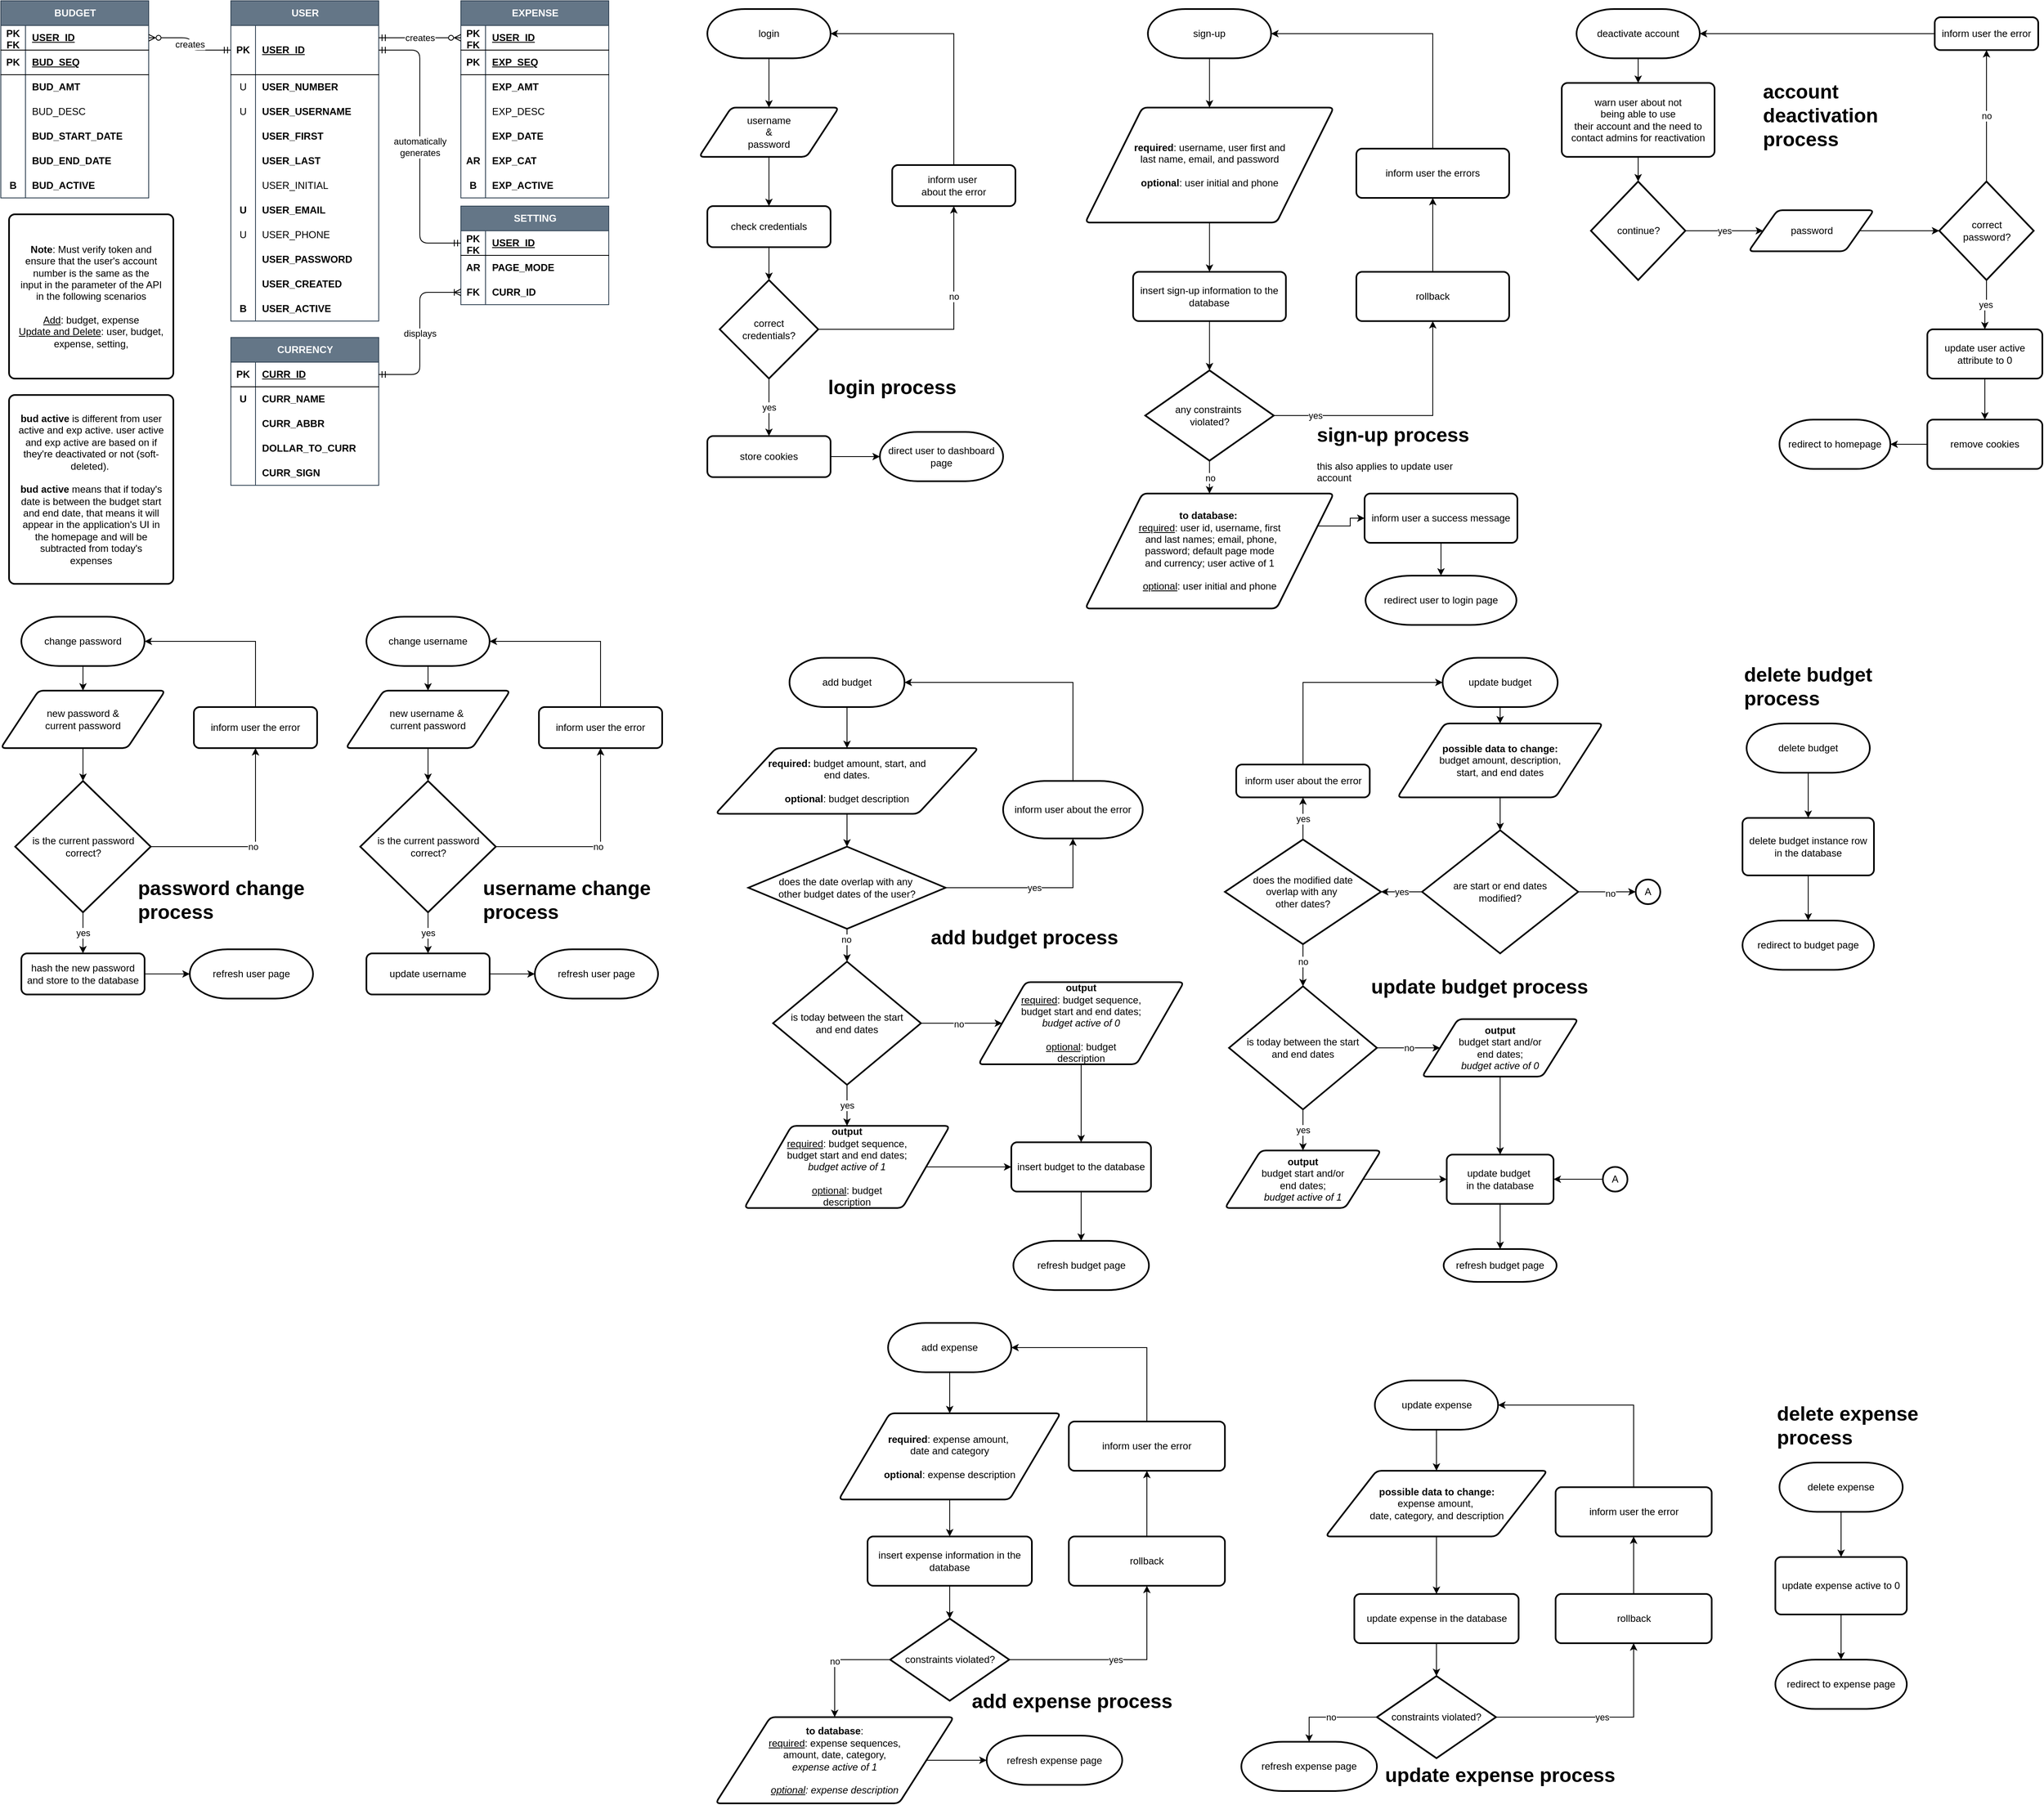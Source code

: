 <mxfile version="24.8.4">
  <diagram name="Page-1" id="OeRLr7eC-vetXbkdPCja">
    <mxGraphModel grid="1" page="1" gridSize="10" guides="1" tooltips="1" connect="1" arrows="1" fold="1" pageScale="1" pageWidth="850" pageHeight="1100" math="0" shadow="0">
      <root>
        <mxCell id="0" />
        <mxCell id="1" parent="0" />
        <mxCell id="X6pj7YaXZ-_5lvFSQrNL-1" value="USER" style="shape=table;startSize=30;container=1;collapsible=1;childLayout=tableLayout;fixedRows=1;rowLines=0;fontStyle=1;align=center;resizeLast=1;html=1;fillColor=#647687;fontColor=#ffffff;strokeColor=#314354;" vertex="1" parent="1">
          <mxGeometry x="280" width="180" height="390" as="geometry" />
        </mxCell>
        <mxCell id="X6pj7YaXZ-_5lvFSQrNL-2" value="" style="shape=tableRow;horizontal=0;startSize=0;swimlaneHead=0;swimlaneBody=0;fillColor=none;collapsible=0;dropTarget=0;points=[[0,0.5],[1,0.5]];portConstraint=eastwest;top=0;left=0;right=0;bottom=1;" vertex="1" parent="X6pj7YaXZ-_5lvFSQrNL-1">
          <mxGeometry y="30" width="180" height="60" as="geometry" />
        </mxCell>
        <mxCell id="X6pj7YaXZ-_5lvFSQrNL-3" value="PK" style="shape=partialRectangle;connectable=0;fillColor=none;top=0;left=0;bottom=0;right=0;fontStyle=1;overflow=hidden;whiteSpace=wrap;html=1;" vertex="1" parent="X6pj7YaXZ-_5lvFSQrNL-2">
          <mxGeometry width="30" height="60" as="geometry">
            <mxRectangle width="30" height="60" as="alternateBounds" />
          </mxGeometry>
        </mxCell>
        <mxCell id="X6pj7YaXZ-_5lvFSQrNL-4" value="USER_ID" style="shape=partialRectangle;connectable=0;fillColor=none;top=0;left=0;bottom=0;right=0;align=left;spacingLeft=6;fontStyle=5;overflow=hidden;whiteSpace=wrap;html=1;" vertex="1" parent="X6pj7YaXZ-_5lvFSQrNL-2">
          <mxGeometry x="30" width="150" height="60" as="geometry">
            <mxRectangle width="150" height="60" as="alternateBounds" />
          </mxGeometry>
        </mxCell>
        <mxCell id="X6pj7YaXZ-_5lvFSQrNL-5" value="" style="shape=tableRow;horizontal=0;startSize=0;swimlaneHead=0;swimlaneBody=0;fillColor=none;collapsible=0;dropTarget=0;points=[[0,0.5],[1,0.5]];portConstraint=eastwest;top=0;left=0;right=0;bottom=0;" vertex="1" parent="X6pj7YaXZ-_5lvFSQrNL-1">
          <mxGeometry y="90" width="180" height="30" as="geometry" />
        </mxCell>
        <mxCell id="X6pj7YaXZ-_5lvFSQrNL-6" value="U" style="shape=partialRectangle;connectable=0;fillColor=none;top=0;left=0;bottom=0;right=0;editable=1;overflow=hidden;whiteSpace=wrap;html=1;" vertex="1" parent="X6pj7YaXZ-_5lvFSQrNL-5">
          <mxGeometry width="30" height="30" as="geometry">
            <mxRectangle width="30" height="30" as="alternateBounds" />
          </mxGeometry>
        </mxCell>
        <mxCell id="X6pj7YaXZ-_5lvFSQrNL-7" value="USER_NUMBER" style="shape=partialRectangle;connectable=0;fillColor=none;top=0;left=0;bottom=0;right=0;align=left;spacingLeft=6;overflow=hidden;whiteSpace=wrap;html=1;fontStyle=1" vertex="1" parent="X6pj7YaXZ-_5lvFSQrNL-5">
          <mxGeometry x="30" width="150" height="30" as="geometry">
            <mxRectangle width="150" height="30" as="alternateBounds" />
          </mxGeometry>
        </mxCell>
        <mxCell id="X6pj7YaXZ-_5lvFSQrNL-8" value="" style="shape=tableRow;horizontal=0;startSize=0;swimlaneHead=0;swimlaneBody=0;fillColor=none;collapsible=0;dropTarget=0;points=[[0,0.5],[1,0.5]];portConstraint=eastwest;top=0;left=0;right=0;bottom=0;" vertex="1" parent="X6pj7YaXZ-_5lvFSQrNL-1">
          <mxGeometry y="120" width="180" height="30" as="geometry" />
        </mxCell>
        <mxCell id="X6pj7YaXZ-_5lvFSQrNL-9" value="U" style="shape=partialRectangle;connectable=0;fillColor=none;top=0;left=0;bottom=0;right=0;editable=1;overflow=hidden;whiteSpace=wrap;html=1;" vertex="1" parent="X6pj7YaXZ-_5lvFSQrNL-8">
          <mxGeometry width="30" height="30" as="geometry">
            <mxRectangle width="30" height="30" as="alternateBounds" />
          </mxGeometry>
        </mxCell>
        <mxCell id="X6pj7YaXZ-_5lvFSQrNL-10" value="USER_USERNAME" style="shape=partialRectangle;connectable=0;fillColor=none;top=0;left=0;bottom=0;right=0;align=left;spacingLeft=6;overflow=hidden;whiteSpace=wrap;html=1;fontStyle=1" vertex="1" parent="X6pj7YaXZ-_5lvFSQrNL-8">
          <mxGeometry x="30" width="150" height="30" as="geometry">
            <mxRectangle width="150" height="30" as="alternateBounds" />
          </mxGeometry>
        </mxCell>
        <mxCell id="X6pj7YaXZ-_5lvFSQrNL-14" value="" style="shape=tableRow;horizontal=0;startSize=0;swimlaneHead=0;swimlaneBody=0;fillColor=none;collapsible=0;dropTarget=0;points=[[0,0.5],[1,0.5]];portConstraint=eastwest;top=0;left=0;right=0;bottom=0;" vertex="1" parent="X6pj7YaXZ-_5lvFSQrNL-1">
          <mxGeometry y="150" width="180" height="30" as="geometry" />
        </mxCell>
        <mxCell id="X6pj7YaXZ-_5lvFSQrNL-15" value="" style="shape=partialRectangle;connectable=0;fillColor=none;top=0;left=0;bottom=0;right=0;editable=1;overflow=hidden;whiteSpace=wrap;html=1;" vertex="1" parent="X6pj7YaXZ-_5lvFSQrNL-14">
          <mxGeometry width="30" height="30" as="geometry">
            <mxRectangle width="30" height="30" as="alternateBounds" />
          </mxGeometry>
        </mxCell>
        <mxCell id="X6pj7YaXZ-_5lvFSQrNL-16" value="USER_FIRST" style="shape=partialRectangle;connectable=0;fillColor=none;top=0;left=0;bottom=0;right=0;align=left;spacingLeft=6;overflow=hidden;whiteSpace=wrap;html=1;fontStyle=1" vertex="1" parent="X6pj7YaXZ-_5lvFSQrNL-14">
          <mxGeometry x="30" width="150" height="30" as="geometry">
            <mxRectangle width="150" height="30" as="alternateBounds" />
          </mxGeometry>
        </mxCell>
        <mxCell id="X6pj7YaXZ-_5lvFSQrNL-17" value="" style="shape=tableRow;horizontal=0;startSize=0;swimlaneHead=0;swimlaneBody=0;fillColor=none;collapsible=0;dropTarget=0;points=[[0,0.5],[1,0.5]];portConstraint=eastwest;top=0;left=0;right=0;bottom=0;" vertex="1" parent="X6pj7YaXZ-_5lvFSQrNL-1">
          <mxGeometry y="180" width="180" height="30" as="geometry" />
        </mxCell>
        <mxCell id="X6pj7YaXZ-_5lvFSQrNL-18" value="" style="shape=partialRectangle;connectable=0;fillColor=none;top=0;left=0;bottom=0;right=0;editable=1;overflow=hidden;whiteSpace=wrap;html=1;" vertex="1" parent="X6pj7YaXZ-_5lvFSQrNL-17">
          <mxGeometry width="30" height="30" as="geometry">
            <mxRectangle width="30" height="30" as="alternateBounds" />
          </mxGeometry>
        </mxCell>
        <mxCell id="X6pj7YaXZ-_5lvFSQrNL-19" value="USER_LAST" style="shape=partialRectangle;connectable=0;fillColor=none;top=0;left=0;bottom=0;right=0;align=left;spacingLeft=6;overflow=hidden;whiteSpace=wrap;html=1;fontStyle=1" vertex="1" parent="X6pj7YaXZ-_5lvFSQrNL-17">
          <mxGeometry x="30" width="150" height="30" as="geometry">
            <mxRectangle width="150" height="30" as="alternateBounds" />
          </mxGeometry>
        </mxCell>
        <mxCell id="X6pj7YaXZ-_5lvFSQrNL-26" value="" style="shape=tableRow;horizontal=0;startSize=0;swimlaneHead=0;swimlaneBody=0;fillColor=none;collapsible=0;dropTarget=0;points=[[0,0.5],[1,0.5]];portConstraint=eastwest;top=0;left=0;right=0;bottom=0;" vertex="1" parent="X6pj7YaXZ-_5lvFSQrNL-1">
          <mxGeometry y="210" width="180" height="30" as="geometry" />
        </mxCell>
        <mxCell id="X6pj7YaXZ-_5lvFSQrNL-27" value="" style="shape=partialRectangle;connectable=0;fillColor=none;top=0;left=0;bottom=0;right=0;editable=1;overflow=hidden;whiteSpace=wrap;html=1;" vertex="1" parent="X6pj7YaXZ-_5lvFSQrNL-26">
          <mxGeometry width="30" height="30" as="geometry">
            <mxRectangle width="30" height="30" as="alternateBounds" />
          </mxGeometry>
        </mxCell>
        <mxCell id="X6pj7YaXZ-_5lvFSQrNL-28" value="&lt;span style=&quot;font-weight: normal;&quot;&gt;USER_INITIAL&lt;/span&gt;" style="shape=partialRectangle;connectable=0;fillColor=none;top=0;left=0;bottom=0;right=0;align=left;spacingLeft=6;overflow=hidden;whiteSpace=wrap;html=1;fontStyle=1" vertex="1" parent="X6pj7YaXZ-_5lvFSQrNL-26">
          <mxGeometry x="30" width="150" height="30" as="geometry">
            <mxRectangle width="150" height="30" as="alternateBounds" />
          </mxGeometry>
        </mxCell>
        <mxCell id="X6pj7YaXZ-_5lvFSQrNL-11" value="" style="shape=tableRow;horizontal=0;startSize=0;swimlaneHead=0;swimlaneBody=0;fillColor=none;collapsible=0;dropTarget=0;points=[[0,0.5],[1,0.5]];portConstraint=eastwest;top=0;left=0;right=0;bottom=0;" vertex="1" parent="X6pj7YaXZ-_5lvFSQrNL-1">
          <mxGeometry y="240" width="180" height="30" as="geometry" />
        </mxCell>
        <mxCell id="X6pj7YaXZ-_5lvFSQrNL-12" value="&lt;b&gt;U&lt;/b&gt;" style="shape=partialRectangle;connectable=0;fillColor=none;top=0;left=0;bottom=0;right=0;editable=1;overflow=hidden;whiteSpace=wrap;html=1;" vertex="1" parent="X6pj7YaXZ-_5lvFSQrNL-11">
          <mxGeometry width="30" height="30" as="geometry">
            <mxRectangle width="30" height="30" as="alternateBounds" />
          </mxGeometry>
        </mxCell>
        <mxCell id="X6pj7YaXZ-_5lvFSQrNL-13" value="&lt;b&gt;USER_EMAIL&lt;/b&gt;" style="shape=partialRectangle;connectable=0;fillColor=none;top=0;left=0;bottom=0;right=0;align=left;spacingLeft=6;overflow=hidden;whiteSpace=wrap;html=1;" vertex="1" parent="X6pj7YaXZ-_5lvFSQrNL-11">
          <mxGeometry x="30" width="150" height="30" as="geometry">
            <mxRectangle width="150" height="30" as="alternateBounds" />
          </mxGeometry>
        </mxCell>
        <mxCell id="X6pj7YaXZ-_5lvFSQrNL-20" value="" style="shape=tableRow;horizontal=0;startSize=0;swimlaneHead=0;swimlaneBody=0;fillColor=none;collapsible=0;dropTarget=0;points=[[0,0.5],[1,0.5]];portConstraint=eastwest;top=0;left=0;right=0;bottom=0;" vertex="1" parent="X6pj7YaXZ-_5lvFSQrNL-1">
          <mxGeometry y="270" width="180" height="30" as="geometry" />
        </mxCell>
        <mxCell id="X6pj7YaXZ-_5lvFSQrNL-21" value="U" style="shape=partialRectangle;connectable=0;fillColor=none;top=0;left=0;bottom=0;right=0;editable=1;overflow=hidden;whiteSpace=wrap;html=1;" vertex="1" parent="X6pj7YaXZ-_5lvFSQrNL-20">
          <mxGeometry width="30" height="30" as="geometry">
            <mxRectangle width="30" height="30" as="alternateBounds" />
          </mxGeometry>
        </mxCell>
        <mxCell id="X6pj7YaXZ-_5lvFSQrNL-22" value="USER_PHONE" style="shape=partialRectangle;connectable=0;fillColor=none;top=0;left=0;bottom=0;right=0;align=left;spacingLeft=6;overflow=hidden;whiteSpace=wrap;html=1;" vertex="1" parent="X6pj7YaXZ-_5lvFSQrNL-20">
          <mxGeometry x="30" width="150" height="30" as="geometry">
            <mxRectangle width="150" height="30" as="alternateBounds" />
          </mxGeometry>
        </mxCell>
        <mxCell id="X6pj7YaXZ-_5lvFSQrNL-23" value="" style="shape=tableRow;horizontal=0;startSize=0;swimlaneHead=0;swimlaneBody=0;fillColor=none;collapsible=0;dropTarget=0;points=[[0,0.5],[1,0.5]];portConstraint=eastwest;top=0;left=0;right=0;bottom=0;" vertex="1" parent="X6pj7YaXZ-_5lvFSQrNL-1">
          <mxGeometry y="300" width="180" height="30" as="geometry" />
        </mxCell>
        <mxCell id="X6pj7YaXZ-_5lvFSQrNL-24" value="" style="shape=partialRectangle;connectable=0;fillColor=none;top=0;left=0;bottom=0;right=0;editable=1;overflow=hidden;whiteSpace=wrap;html=1;" vertex="1" parent="X6pj7YaXZ-_5lvFSQrNL-23">
          <mxGeometry width="30" height="30" as="geometry">
            <mxRectangle width="30" height="30" as="alternateBounds" />
          </mxGeometry>
        </mxCell>
        <mxCell id="X6pj7YaXZ-_5lvFSQrNL-25" value="&lt;b&gt;USER_PASSWORD&lt;/b&gt;" style="shape=partialRectangle;connectable=0;fillColor=none;top=0;left=0;bottom=0;right=0;align=left;spacingLeft=6;overflow=hidden;whiteSpace=wrap;html=1;" vertex="1" parent="X6pj7YaXZ-_5lvFSQrNL-23">
          <mxGeometry x="30" width="150" height="30" as="geometry">
            <mxRectangle width="150" height="30" as="alternateBounds" />
          </mxGeometry>
        </mxCell>
        <mxCell id="2IsBwh009rrDyMOtc46o-1" value="" style="shape=tableRow;horizontal=0;startSize=0;swimlaneHead=0;swimlaneBody=0;fillColor=none;collapsible=0;dropTarget=0;points=[[0,0.5],[1,0.5]];portConstraint=eastwest;top=0;left=0;right=0;bottom=0;" vertex="1" parent="X6pj7YaXZ-_5lvFSQrNL-1">
          <mxGeometry y="330" width="180" height="30" as="geometry" />
        </mxCell>
        <mxCell id="2IsBwh009rrDyMOtc46o-2" value="" style="shape=partialRectangle;connectable=0;fillColor=none;top=0;left=0;bottom=0;right=0;editable=1;overflow=hidden;whiteSpace=wrap;html=1;" vertex="1" parent="2IsBwh009rrDyMOtc46o-1">
          <mxGeometry width="30" height="30" as="geometry">
            <mxRectangle width="30" height="30" as="alternateBounds" />
          </mxGeometry>
        </mxCell>
        <mxCell id="2IsBwh009rrDyMOtc46o-3" value="&lt;b&gt;USER_CREATED&lt;/b&gt;" style="shape=partialRectangle;connectable=0;fillColor=none;top=0;left=0;bottom=0;right=0;align=left;spacingLeft=6;overflow=hidden;whiteSpace=wrap;html=1;" vertex="1" parent="2IsBwh009rrDyMOtc46o-1">
          <mxGeometry x="30" width="150" height="30" as="geometry">
            <mxRectangle width="150" height="30" as="alternateBounds" />
          </mxGeometry>
        </mxCell>
        <mxCell id="X6pj7YaXZ-_5lvFSQrNL-77" value="" style="shape=tableRow;horizontal=0;startSize=0;swimlaneHead=0;swimlaneBody=0;fillColor=none;collapsible=0;dropTarget=0;points=[[0,0.5],[1,0.5]];portConstraint=eastwest;top=0;left=0;right=0;bottom=0;" vertex="1" parent="X6pj7YaXZ-_5lvFSQrNL-1">
          <mxGeometry y="360" width="180" height="30" as="geometry" />
        </mxCell>
        <mxCell id="X6pj7YaXZ-_5lvFSQrNL-78" value="&lt;b&gt;B&lt;/b&gt;" style="shape=partialRectangle;connectable=0;fillColor=none;top=0;left=0;bottom=0;right=0;editable=1;overflow=hidden;whiteSpace=wrap;html=1;" vertex="1" parent="X6pj7YaXZ-_5lvFSQrNL-77">
          <mxGeometry width="30" height="30" as="geometry">
            <mxRectangle width="30" height="30" as="alternateBounds" />
          </mxGeometry>
        </mxCell>
        <mxCell id="X6pj7YaXZ-_5lvFSQrNL-79" value="&lt;b&gt;USER_ACTIVE&lt;/b&gt;" style="shape=partialRectangle;connectable=0;fillColor=none;top=0;left=0;bottom=0;right=0;align=left;spacingLeft=6;overflow=hidden;whiteSpace=wrap;html=1;" vertex="1" parent="X6pj7YaXZ-_5lvFSQrNL-77">
          <mxGeometry x="30" width="150" height="30" as="geometry">
            <mxRectangle width="150" height="30" as="alternateBounds" />
          </mxGeometry>
        </mxCell>
        <mxCell id="X6pj7YaXZ-_5lvFSQrNL-29" value="EXPENSE" style="shape=table;startSize=30;container=1;collapsible=1;childLayout=tableLayout;fixedRows=1;rowLines=0;fontStyle=1;align=center;resizeLast=1;html=1;fillColor=#647687;fontColor=#ffffff;strokeColor=#314354;" vertex="1" parent="1">
          <mxGeometry x="560" width="180" height="240" as="geometry" />
        </mxCell>
        <mxCell id="X6pj7YaXZ-_5lvFSQrNL-30" value="" style="shape=tableRow;horizontal=0;startSize=0;swimlaneHead=0;swimlaneBody=0;fillColor=none;collapsible=0;dropTarget=0;points=[[0,0.5],[1,0.5]];portConstraint=eastwest;top=0;left=0;right=0;bottom=1;" vertex="1" parent="X6pj7YaXZ-_5lvFSQrNL-29">
          <mxGeometry y="30" width="180" height="30" as="geometry" />
        </mxCell>
        <mxCell id="X6pj7YaXZ-_5lvFSQrNL-31" value="PK&lt;div&gt;FK&lt;/div&gt;" style="shape=partialRectangle;connectable=0;fillColor=none;top=0;left=0;bottom=0;right=0;fontStyle=1;overflow=hidden;whiteSpace=wrap;html=1;" vertex="1" parent="X6pj7YaXZ-_5lvFSQrNL-30">
          <mxGeometry width="30" height="30" as="geometry">
            <mxRectangle width="30" height="30" as="alternateBounds" />
          </mxGeometry>
        </mxCell>
        <mxCell id="X6pj7YaXZ-_5lvFSQrNL-32" value="USER_ID" style="shape=partialRectangle;connectable=0;fillColor=none;top=0;left=0;bottom=0;right=0;align=left;spacingLeft=6;fontStyle=5;overflow=hidden;whiteSpace=wrap;html=1;" vertex="1" parent="X6pj7YaXZ-_5lvFSQrNL-30">
          <mxGeometry x="30" width="150" height="30" as="geometry">
            <mxRectangle width="150" height="30" as="alternateBounds" />
          </mxGeometry>
        </mxCell>
        <mxCell id="X6pj7YaXZ-_5lvFSQrNL-42" value="" style="shape=tableRow;horizontal=0;startSize=0;swimlaneHead=0;swimlaneBody=0;fillColor=none;collapsible=0;dropTarget=0;points=[[0,0.5],[1,0.5]];portConstraint=eastwest;top=0;left=0;right=0;bottom=1;" vertex="1" parent="X6pj7YaXZ-_5lvFSQrNL-29">
          <mxGeometry y="60" width="180" height="30" as="geometry" />
        </mxCell>
        <mxCell id="X6pj7YaXZ-_5lvFSQrNL-43" value="PK" style="shape=partialRectangle;connectable=0;fillColor=none;top=0;left=0;bottom=0;right=0;fontStyle=1;overflow=hidden;whiteSpace=wrap;html=1;" vertex="1" parent="X6pj7YaXZ-_5lvFSQrNL-42">
          <mxGeometry width="30" height="30" as="geometry">
            <mxRectangle width="30" height="30" as="alternateBounds" />
          </mxGeometry>
        </mxCell>
        <mxCell id="X6pj7YaXZ-_5lvFSQrNL-44" value="EXP_SEQ" style="shape=partialRectangle;connectable=0;fillColor=none;top=0;left=0;bottom=0;right=0;align=left;spacingLeft=6;fontStyle=5;overflow=hidden;whiteSpace=wrap;html=1;" vertex="1" parent="X6pj7YaXZ-_5lvFSQrNL-42">
          <mxGeometry x="30" width="150" height="30" as="geometry">
            <mxRectangle width="150" height="30" as="alternateBounds" />
          </mxGeometry>
        </mxCell>
        <mxCell id="X6pj7YaXZ-_5lvFSQrNL-33" value="" style="shape=tableRow;horizontal=0;startSize=0;swimlaneHead=0;swimlaneBody=0;fillColor=none;collapsible=0;dropTarget=0;points=[[0,0.5],[1,0.5]];portConstraint=eastwest;top=0;left=0;right=0;bottom=0;" vertex="1" parent="X6pj7YaXZ-_5lvFSQrNL-29">
          <mxGeometry y="90" width="180" height="30" as="geometry" />
        </mxCell>
        <mxCell id="X6pj7YaXZ-_5lvFSQrNL-34" value="" style="shape=partialRectangle;connectable=0;fillColor=none;top=0;left=0;bottom=0;right=0;editable=1;overflow=hidden;whiteSpace=wrap;html=1;" vertex="1" parent="X6pj7YaXZ-_5lvFSQrNL-33">
          <mxGeometry width="30" height="30" as="geometry">
            <mxRectangle width="30" height="30" as="alternateBounds" />
          </mxGeometry>
        </mxCell>
        <mxCell id="X6pj7YaXZ-_5lvFSQrNL-35" value="&lt;b&gt;EXP_AMT&lt;/b&gt;" style="shape=partialRectangle;connectable=0;fillColor=none;top=0;left=0;bottom=0;right=0;align=left;spacingLeft=6;overflow=hidden;whiteSpace=wrap;html=1;" vertex="1" parent="X6pj7YaXZ-_5lvFSQrNL-33">
          <mxGeometry x="30" width="150" height="30" as="geometry">
            <mxRectangle width="150" height="30" as="alternateBounds" />
          </mxGeometry>
        </mxCell>
        <mxCell id="X6pj7YaXZ-_5lvFSQrNL-36" value="" style="shape=tableRow;horizontal=0;startSize=0;swimlaneHead=0;swimlaneBody=0;fillColor=none;collapsible=0;dropTarget=0;points=[[0,0.5],[1,0.5]];portConstraint=eastwest;top=0;left=0;right=0;bottom=0;" vertex="1" parent="X6pj7YaXZ-_5lvFSQrNL-29">
          <mxGeometry y="120" width="180" height="30" as="geometry" />
        </mxCell>
        <mxCell id="X6pj7YaXZ-_5lvFSQrNL-37" value="" style="shape=partialRectangle;connectable=0;fillColor=none;top=0;left=0;bottom=0;right=0;editable=1;overflow=hidden;whiteSpace=wrap;html=1;" vertex="1" parent="X6pj7YaXZ-_5lvFSQrNL-36">
          <mxGeometry width="30" height="30" as="geometry">
            <mxRectangle width="30" height="30" as="alternateBounds" />
          </mxGeometry>
        </mxCell>
        <mxCell id="X6pj7YaXZ-_5lvFSQrNL-38" value="EXP_DESC" style="shape=partialRectangle;connectable=0;fillColor=none;top=0;left=0;bottom=0;right=0;align=left;spacingLeft=6;overflow=hidden;whiteSpace=wrap;html=1;" vertex="1" parent="X6pj7YaXZ-_5lvFSQrNL-36">
          <mxGeometry x="30" width="150" height="30" as="geometry">
            <mxRectangle width="150" height="30" as="alternateBounds" />
          </mxGeometry>
        </mxCell>
        <mxCell id="X6pj7YaXZ-_5lvFSQrNL-39" value="" style="shape=tableRow;horizontal=0;startSize=0;swimlaneHead=0;swimlaneBody=0;fillColor=none;collapsible=0;dropTarget=0;points=[[0,0.5],[1,0.5]];portConstraint=eastwest;top=0;left=0;right=0;bottom=0;" vertex="1" parent="X6pj7YaXZ-_5lvFSQrNL-29">
          <mxGeometry y="150" width="180" height="30" as="geometry" />
        </mxCell>
        <mxCell id="X6pj7YaXZ-_5lvFSQrNL-40" value="" style="shape=partialRectangle;connectable=0;fillColor=none;top=0;left=0;bottom=0;right=0;editable=1;overflow=hidden;whiteSpace=wrap;html=1;" vertex="1" parent="X6pj7YaXZ-_5lvFSQrNL-39">
          <mxGeometry width="30" height="30" as="geometry">
            <mxRectangle width="30" height="30" as="alternateBounds" />
          </mxGeometry>
        </mxCell>
        <mxCell id="X6pj7YaXZ-_5lvFSQrNL-41" value="EXP_DATE" style="shape=partialRectangle;connectable=0;fillColor=none;top=0;left=0;bottom=0;right=0;align=left;spacingLeft=6;overflow=hidden;whiteSpace=wrap;html=1;fontStyle=1" vertex="1" parent="X6pj7YaXZ-_5lvFSQrNL-39">
          <mxGeometry x="30" width="150" height="30" as="geometry">
            <mxRectangle width="150" height="30" as="alternateBounds" />
          </mxGeometry>
        </mxCell>
        <mxCell id="X6pj7YaXZ-_5lvFSQrNL-48" value="" style="shape=tableRow;horizontal=0;startSize=0;swimlaneHead=0;swimlaneBody=0;fillColor=none;collapsible=0;dropTarget=0;points=[[0,0.5],[1,0.5]];portConstraint=eastwest;top=0;left=0;right=0;bottom=0;" vertex="1" parent="X6pj7YaXZ-_5lvFSQrNL-29">
          <mxGeometry y="180" width="180" height="30" as="geometry" />
        </mxCell>
        <mxCell id="X6pj7YaXZ-_5lvFSQrNL-49" value="&lt;b&gt;AR&lt;/b&gt;" style="shape=partialRectangle;connectable=0;fillColor=none;top=0;left=0;bottom=0;right=0;editable=1;overflow=hidden;whiteSpace=wrap;html=1;" vertex="1" parent="X6pj7YaXZ-_5lvFSQrNL-48">
          <mxGeometry width="30" height="30" as="geometry">
            <mxRectangle width="30" height="30" as="alternateBounds" />
          </mxGeometry>
        </mxCell>
        <mxCell id="X6pj7YaXZ-_5lvFSQrNL-50" value="EXP_CAT" style="shape=partialRectangle;connectable=0;fillColor=none;top=0;left=0;bottom=0;right=0;align=left;spacingLeft=6;overflow=hidden;whiteSpace=wrap;html=1;fontStyle=1" vertex="1" parent="X6pj7YaXZ-_5lvFSQrNL-48">
          <mxGeometry x="30" width="150" height="30" as="geometry">
            <mxRectangle width="150" height="30" as="alternateBounds" />
          </mxGeometry>
        </mxCell>
        <mxCell id="X6pj7YaXZ-_5lvFSQrNL-52" value="" style="shape=tableRow;horizontal=0;startSize=0;swimlaneHead=0;swimlaneBody=0;fillColor=none;collapsible=0;dropTarget=0;points=[[0,0.5],[1,0.5]];portConstraint=eastwest;top=0;left=0;right=0;bottom=0;" vertex="1" parent="X6pj7YaXZ-_5lvFSQrNL-29">
          <mxGeometry y="210" width="180" height="30" as="geometry" />
        </mxCell>
        <mxCell id="X6pj7YaXZ-_5lvFSQrNL-53" value="&lt;b&gt;B&lt;/b&gt;" style="shape=partialRectangle;connectable=0;fillColor=none;top=0;left=0;bottom=0;right=0;editable=1;overflow=hidden;whiteSpace=wrap;html=1;" vertex="1" parent="X6pj7YaXZ-_5lvFSQrNL-52">
          <mxGeometry width="30" height="30" as="geometry">
            <mxRectangle width="30" height="30" as="alternateBounds" />
          </mxGeometry>
        </mxCell>
        <mxCell id="X6pj7YaXZ-_5lvFSQrNL-54" value="EXP_ACTIVE" style="shape=partialRectangle;connectable=0;fillColor=none;top=0;left=0;bottom=0;right=0;align=left;spacingLeft=6;overflow=hidden;whiteSpace=wrap;html=1;fontStyle=1" vertex="1" parent="X6pj7YaXZ-_5lvFSQrNL-52">
          <mxGeometry x="30" width="150" height="30" as="geometry">
            <mxRectangle width="150" height="30" as="alternateBounds" />
          </mxGeometry>
        </mxCell>
        <mxCell id="X6pj7YaXZ-_5lvFSQrNL-51" value="creates" style="edgeStyle=orthogonalEdgeStyle;rounded=1;orthogonalLoop=1;jettySize=auto;html=1;entryX=0;entryY=0.5;entryDx=0;entryDy=0;endArrow=ERzeroToMany;endFill=0;startArrow=ERmandOne;startFill=0;curved=0;" edge="1" parent="1" source="X6pj7YaXZ-_5lvFSQrNL-2" target="X6pj7YaXZ-_5lvFSQrNL-30">
          <mxGeometry relative="1" as="geometry">
            <Array as="points">
              <mxPoint x="490" y="45" />
              <mxPoint x="490" y="45" />
            </Array>
          </mxGeometry>
        </mxCell>
        <mxCell id="X6pj7YaXZ-_5lvFSQrNL-55" value="BUDGET" style="shape=table;startSize=30;container=1;collapsible=1;childLayout=tableLayout;fixedRows=1;rowLines=0;fontStyle=1;align=center;resizeLast=1;html=1;fillColor=#647687;fontColor=#ffffff;strokeColor=#314354;" vertex="1" parent="1">
          <mxGeometry width="180" height="240" as="geometry" />
        </mxCell>
        <mxCell id="X6pj7YaXZ-_5lvFSQrNL-56" value="" style="shape=tableRow;horizontal=0;startSize=0;swimlaneHead=0;swimlaneBody=0;fillColor=none;collapsible=0;dropTarget=0;points=[[0,0.5],[1,0.5]];portConstraint=eastwest;top=0;left=0;right=0;bottom=1;" vertex="1" parent="X6pj7YaXZ-_5lvFSQrNL-55">
          <mxGeometry y="30" width="180" height="30" as="geometry" />
        </mxCell>
        <mxCell id="X6pj7YaXZ-_5lvFSQrNL-57" value="PK&lt;div&gt;FK&lt;/div&gt;" style="shape=partialRectangle;connectable=0;fillColor=none;top=0;left=0;bottom=0;right=0;fontStyle=1;overflow=hidden;whiteSpace=wrap;html=1;" vertex="1" parent="X6pj7YaXZ-_5lvFSQrNL-56">
          <mxGeometry width="30" height="30" as="geometry">
            <mxRectangle width="30" height="30" as="alternateBounds" />
          </mxGeometry>
        </mxCell>
        <mxCell id="X6pj7YaXZ-_5lvFSQrNL-58" value="USER_ID" style="shape=partialRectangle;connectable=0;fillColor=none;top=0;left=0;bottom=0;right=0;align=left;spacingLeft=6;fontStyle=5;overflow=hidden;whiteSpace=wrap;html=1;" vertex="1" parent="X6pj7YaXZ-_5lvFSQrNL-56">
          <mxGeometry x="30" width="150" height="30" as="geometry">
            <mxRectangle width="150" height="30" as="alternateBounds" />
          </mxGeometry>
        </mxCell>
        <mxCell id="X6pj7YaXZ-_5lvFSQrNL-68" value="" style="shape=tableRow;horizontal=0;startSize=0;swimlaneHead=0;swimlaneBody=0;fillColor=none;collapsible=0;dropTarget=0;points=[[0,0.5],[1,0.5]];portConstraint=eastwest;top=0;left=0;right=0;bottom=1;" vertex="1" parent="X6pj7YaXZ-_5lvFSQrNL-55">
          <mxGeometry y="60" width="180" height="30" as="geometry" />
        </mxCell>
        <mxCell id="X6pj7YaXZ-_5lvFSQrNL-69" value="PK" style="shape=partialRectangle;connectable=0;fillColor=none;top=0;left=0;bottom=0;right=0;fontStyle=1;overflow=hidden;whiteSpace=wrap;html=1;" vertex="1" parent="X6pj7YaXZ-_5lvFSQrNL-68">
          <mxGeometry width="30" height="30" as="geometry">
            <mxRectangle width="30" height="30" as="alternateBounds" />
          </mxGeometry>
        </mxCell>
        <mxCell id="X6pj7YaXZ-_5lvFSQrNL-70" value="BUD_SEQ" style="shape=partialRectangle;connectable=0;fillColor=none;top=0;left=0;bottom=0;right=0;align=left;spacingLeft=6;fontStyle=5;overflow=hidden;whiteSpace=wrap;html=1;" vertex="1" parent="X6pj7YaXZ-_5lvFSQrNL-68">
          <mxGeometry x="30" width="150" height="30" as="geometry">
            <mxRectangle width="150" height="30" as="alternateBounds" />
          </mxGeometry>
        </mxCell>
        <mxCell id="X6pj7YaXZ-_5lvFSQrNL-59" value="" style="shape=tableRow;horizontal=0;startSize=0;swimlaneHead=0;swimlaneBody=0;fillColor=none;collapsible=0;dropTarget=0;points=[[0,0.5],[1,0.5]];portConstraint=eastwest;top=0;left=0;right=0;bottom=0;" vertex="1" parent="X6pj7YaXZ-_5lvFSQrNL-55">
          <mxGeometry y="90" width="180" height="30" as="geometry" />
        </mxCell>
        <mxCell id="X6pj7YaXZ-_5lvFSQrNL-60" value="" style="shape=partialRectangle;connectable=0;fillColor=none;top=0;left=0;bottom=0;right=0;editable=1;overflow=hidden;whiteSpace=wrap;html=1;" vertex="1" parent="X6pj7YaXZ-_5lvFSQrNL-59">
          <mxGeometry width="30" height="30" as="geometry">
            <mxRectangle width="30" height="30" as="alternateBounds" />
          </mxGeometry>
        </mxCell>
        <mxCell id="X6pj7YaXZ-_5lvFSQrNL-61" value="&lt;b&gt;BUD_AMT&lt;/b&gt;" style="shape=partialRectangle;connectable=0;fillColor=none;top=0;left=0;bottom=0;right=0;align=left;spacingLeft=6;overflow=hidden;whiteSpace=wrap;html=1;" vertex="1" parent="X6pj7YaXZ-_5lvFSQrNL-59">
          <mxGeometry x="30" width="150" height="30" as="geometry">
            <mxRectangle width="150" height="30" as="alternateBounds" />
          </mxGeometry>
        </mxCell>
        <mxCell id="X6pj7YaXZ-_5lvFSQrNL-62" value="" style="shape=tableRow;horizontal=0;startSize=0;swimlaneHead=0;swimlaneBody=0;fillColor=none;collapsible=0;dropTarget=0;points=[[0,0.5],[1,0.5]];portConstraint=eastwest;top=0;left=0;right=0;bottom=0;" vertex="1" parent="X6pj7YaXZ-_5lvFSQrNL-55">
          <mxGeometry y="120" width="180" height="30" as="geometry" />
        </mxCell>
        <mxCell id="X6pj7YaXZ-_5lvFSQrNL-63" value="" style="shape=partialRectangle;connectable=0;fillColor=none;top=0;left=0;bottom=0;right=0;editable=1;overflow=hidden;whiteSpace=wrap;html=1;" vertex="1" parent="X6pj7YaXZ-_5lvFSQrNL-62">
          <mxGeometry width="30" height="30" as="geometry">
            <mxRectangle width="30" height="30" as="alternateBounds" />
          </mxGeometry>
        </mxCell>
        <mxCell id="X6pj7YaXZ-_5lvFSQrNL-64" value="BUD_DESC" style="shape=partialRectangle;connectable=0;fillColor=none;top=0;left=0;bottom=0;right=0;align=left;spacingLeft=6;overflow=hidden;whiteSpace=wrap;html=1;" vertex="1" parent="X6pj7YaXZ-_5lvFSQrNL-62">
          <mxGeometry x="30" width="150" height="30" as="geometry">
            <mxRectangle width="150" height="30" as="alternateBounds" />
          </mxGeometry>
        </mxCell>
        <mxCell id="X6pj7YaXZ-_5lvFSQrNL-65" value="" style="shape=tableRow;horizontal=0;startSize=0;swimlaneHead=0;swimlaneBody=0;fillColor=none;collapsible=0;dropTarget=0;points=[[0,0.5],[1,0.5]];portConstraint=eastwest;top=0;left=0;right=0;bottom=0;" vertex="1" parent="X6pj7YaXZ-_5lvFSQrNL-55">
          <mxGeometry y="150" width="180" height="30" as="geometry" />
        </mxCell>
        <mxCell id="X6pj7YaXZ-_5lvFSQrNL-66" value="" style="shape=partialRectangle;connectable=0;fillColor=none;top=0;left=0;bottom=0;right=0;editable=1;overflow=hidden;whiteSpace=wrap;html=1;" vertex="1" parent="X6pj7YaXZ-_5lvFSQrNL-65">
          <mxGeometry width="30" height="30" as="geometry">
            <mxRectangle width="30" height="30" as="alternateBounds" />
          </mxGeometry>
        </mxCell>
        <mxCell id="X6pj7YaXZ-_5lvFSQrNL-67" value="&lt;b&gt;BUD_START_DATE&lt;/b&gt;" style="shape=partialRectangle;connectable=0;fillColor=none;top=0;left=0;bottom=0;right=0;align=left;spacingLeft=6;overflow=hidden;whiteSpace=wrap;html=1;" vertex="1" parent="X6pj7YaXZ-_5lvFSQrNL-65">
          <mxGeometry x="30" width="150" height="30" as="geometry">
            <mxRectangle width="150" height="30" as="alternateBounds" />
          </mxGeometry>
        </mxCell>
        <mxCell id="X6pj7YaXZ-_5lvFSQrNL-71" value="" style="shape=tableRow;horizontal=0;startSize=0;swimlaneHead=0;swimlaneBody=0;fillColor=none;collapsible=0;dropTarget=0;points=[[0,0.5],[1,0.5]];portConstraint=eastwest;top=0;left=0;right=0;bottom=0;" vertex="1" parent="X6pj7YaXZ-_5lvFSQrNL-55">
          <mxGeometry y="180" width="180" height="30" as="geometry" />
        </mxCell>
        <mxCell id="X6pj7YaXZ-_5lvFSQrNL-72" value="" style="shape=partialRectangle;connectable=0;fillColor=none;top=0;left=0;bottom=0;right=0;editable=1;overflow=hidden;whiteSpace=wrap;html=1;" vertex="1" parent="X6pj7YaXZ-_5lvFSQrNL-71">
          <mxGeometry width="30" height="30" as="geometry">
            <mxRectangle width="30" height="30" as="alternateBounds" />
          </mxGeometry>
        </mxCell>
        <mxCell id="X6pj7YaXZ-_5lvFSQrNL-73" value="&lt;b&gt;BUD_END_DATE&lt;/b&gt;" style="shape=partialRectangle;connectable=0;fillColor=none;top=0;left=0;bottom=0;right=0;align=left;spacingLeft=6;overflow=hidden;whiteSpace=wrap;html=1;" vertex="1" parent="X6pj7YaXZ-_5lvFSQrNL-71">
          <mxGeometry x="30" width="150" height="30" as="geometry">
            <mxRectangle width="150" height="30" as="alternateBounds" />
          </mxGeometry>
        </mxCell>
        <mxCell id="X6pj7YaXZ-_5lvFSQrNL-74" value="" style="shape=tableRow;horizontal=0;startSize=0;swimlaneHead=0;swimlaneBody=0;fillColor=none;collapsible=0;dropTarget=0;points=[[0,0.5],[1,0.5]];portConstraint=eastwest;top=0;left=0;right=0;bottom=0;" vertex="1" parent="X6pj7YaXZ-_5lvFSQrNL-55">
          <mxGeometry y="210" width="180" height="30" as="geometry" />
        </mxCell>
        <mxCell id="X6pj7YaXZ-_5lvFSQrNL-75" value="&lt;b&gt;B&lt;/b&gt;" style="shape=partialRectangle;connectable=0;fillColor=none;top=0;left=0;bottom=0;right=0;editable=1;overflow=hidden;whiteSpace=wrap;html=1;fontStyle=0" vertex="1" parent="X6pj7YaXZ-_5lvFSQrNL-74">
          <mxGeometry width="30" height="30" as="geometry">
            <mxRectangle width="30" height="30" as="alternateBounds" />
          </mxGeometry>
        </mxCell>
        <mxCell id="X6pj7YaXZ-_5lvFSQrNL-76" value="&lt;b&gt;BUD_ACTIVE&lt;/b&gt;" style="shape=partialRectangle;connectable=0;fillColor=none;top=0;left=0;bottom=0;right=0;align=left;spacingLeft=6;overflow=hidden;whiteSpace=wrap;html=1;" vertex="1" parent="X6pj7YaXZ-_5lvFSQrNL-74">
          <mxGeometry x="30" width="150" height="30" as="geometry">
            <mxRectangle width="150" height="30" as="alternateBounds" />
          </mxGeometry>
        </mxCell>
        <mxCell id="X6pj7YaXZ-_5lvFSQrNL-80" value="creates" style="edgeStyle=orthogonalEdgeStyle;rounded=1;orthogonalLoop=1;jettySize=auto;html=1;entryX=1;entryY=0.5;entryDx=0;entryDy=0;endArrow=ERzeroToMany;endFill=0;startArrow=ERmandOne;startFill=0;curved=0;" edge="1" parent="1" source="X6pj7YaXZ-_5lvFSQrNL-2" target="X6pj7YaXZ-_5lvFSQrNL-56">
          <mxGeometry relative="1" as="geometry" />
        </mxCell>
        <mxCell id="X6pj7YaXZ-_5lvFSQrNL-145" value="SETTING" style="shape=table;startSize=30;container=1;collapsible=1;childLayout=tableLayout;fixedRows=1;rowLines=0;fontStyle=1;align=center;resizeLast=1;html=1;fillColor=#647687;fontColor=#ffffff;strokeColor=#314354;" vertex="1" parent="1">
          <mxGeometry x="560" y="250" width="180" height="120" as="geometry" />
        </mxCell>
        <mxCell id="X6pj7YaXZ-_5lvFSQrNL-146" value="" style="shape=tableRow;horizontal=0;startSize=0;swimlaneHead=0;swimlaneBody=0;fillColor=none;collapsible=0;dropTarget=0;points=[[0,0.5],[1,0.5]];portConstraint=eastwest;top=0;left=0;right=0;bottom=1;" vertex="1" parent="X6pj7YaXZ-_5lvFSQrNL-145">
          <mxGeometry y="30" width="180" height="30" as="geometry" />
        </mxCell>
        <mxCell id="X6pj7YaXZ-_5lvFSQrNL-147" value="PK&lt;div&gt;FK&lt;/div&gt;" style="shape=partialRectangle;connectable=0;fillColor=none;top=0;left=0;bottom=0;right=0;fontStyle=1;overflow=hidden;whiteSpace=wrap;html=1;" vertex="1" parent="X6pj7YaXZ-_5lvFSQrNL-146">
          <mxGeometry width="30" height="30" as="geometry">
            <mxRectangle width="30" height="30" as="alternateBounds" />
          </mxGeometry>
        </mxCell>
        <mxCell id="X6pj7YaXZ-_5lvFSQrNL-148" value="USER_ID" style="shape=partialRectangle;connectable=0;fillColor=none;top=0;left=0;bottom=0;right=0;align=left;spacingLeft=6;fontStyle=5;overflow=hidden;whiteSpace=wrap;html=1;" vertex="1" parent="X6pj7YaXZ-_5lvFSQrNL-146">
          <mxGeometry x="30" width="150" height="30" as="geometry">
            <mxRectangle width="150" height="30" as="alternateBounds" />
          </mxGeometry>
        </mxCell>
        <mxCell id="X6pj7YaXZ-_5lvFSQrNL-149" value="" style="shape=tableRow;horizontal=0;startSize=0;swimlaneHead=0;swimlaneBody=0;fillColor=none;collapsible=0;dropTarget=0;points=[[0,0.5],[1,0.5]];portConstraint=eastwest;top=0;left=0;right=0;bottom=0;" vertex="1" parent="X6pj7YaXZ-_5lvFSQrNL-145">
          <mxGeometry y="60" width="180" height="30" as="geometry" />
        </mxCell>
        <mxCell id="X6pj7YaXZ-_5lvFSQrNL-150" value="&lt;b&gt;AR&lt;/b&gt;" style="shape=partialRectangle;connectable=0;fillColor=none;top=0;left=0;bottom=0;right=0;editable=1;overflow=hidden;whiteSpace=wrap;html=1;" vertex="1" parent="X6pj7YaXZ-_5lvFSQrNL-149">
          <mxGeometry width="30" height="30" as="geometry">
            <mxRectangle width="30" height="30" as="alternateBounds" />
          </mxGeometry>
        </mxCell>
        <mxCell id="X6pj7YaXZ-_5lvFSQrNL-151" value="&lt;b&gt;PAGE_MODE&lt;/b&gt;" style="shape=partialRectangle;connectable=0;fillColor=none;top=0;left=0;bottom=0;right=0;align=left;spacingLeft=6;overflow=hidden;whiteSpace=wrap;html=1;" vertex="1" parent="X6pj7YaXZ-_5lvFSQrNL-149">
          <mxGeometry x="30" width="150" height="30" as="geometry">
            <mxRectangle width="150" height="30" as="alternateBounds" />
          </mxGeometry>
        </mxCell>
        <mxCell id="X6pj7YaXZ-_5lvFSQrNL-152" value="" style="shape=tableRow;horizontal=0;startSize=0;swimlaneHead=0;swimlaneBody=0;fillColor=none;collapsible=0;dropTarget=0;points=[[0,0.5],[1,0.5]];portConstraint=eastwest;top=0;left=0;right=0;bottom=0;" vertex="1" parent="X6pj7YaXZ-_5lvFSQrNL-145">
          <mxGeometry y="90" width="180" height="30" as="geometry" />
        </mxCell>
        <mxCell id="X6pj7YaXZ-_5lvFSQrNL-153" value="&lt;b&gt;FK&lt;/b&gt;" style="shape=partialRectangle;connectable=0;fillColor=none;top=0;left=0;bottom=0;right=0;editable=1;overflow=hidden;whiteSpace=wrap;html=1;" vertex="1" parent="X6pj7YaXZ-_5lvFSQrNL-152">
          <mxGeometry width="30" height="30" as="geometry">
            <mxRectangle width="30" height="30" as="alternateBounds" />
          </mxGeometry>
        </mxCell>
        <mxCell id="X6pj7YaXZ-_5lvFSQrNL-154" value="&lt;b&gt;CURR_ID&lt;/b&gt;" style="shape=partialRectangle;connectable=0;fillColor=none;top=0;left=0;bottom=0;right=0;align=left;spacingLeft=6;overflow=hidden;whiteSpace=wrap;html=1;" vertex="1" parent="X6pj7YaXZ-_5lvFSQrNL-152">
          <mxGeometry x="30" width="150" height="30" as="geometry">
            <mxRectangle width="150" height="30" as="alternateBounds" />
          </mxGeometry>
        </mxCell>
        <mxCell id="X6pj7YaXZ-_5lvFSQrNL-158" value="automatically&lt;div&gt;generates&lt;/div&gt;" style="edgeStyle=orthogonalEdgeStyle;rounded=1;orthogonalLoop=1;jettySize=auto;html=1;entryX=0;entryY=0.5;entryDx=0;entryDy=0;curved=0;endArrow=ERmandOne;endFill=0;startArrow=ERmandOne;startFill=0;" edge="1" parent="1" source="X6pj7YaXZ-_5lvFSQrNL-2" target="X6pj7YaXZ-_5lvFSQrNL-146">
          <mxGeometry relative="1" as="geometry" />
        </mxCell>
        <mxCell id="1juzW6bf5Yi3JQukz339-6" value="" style="group" connectable="0" vertex="1" parent="1">
          <mxGeometry x="850" y="10" width="385" height="575" as="geometry" />
        </mxCell>
        <mxCell id="X6pj7YaXZ-_5lvFSQrNL-87" style="edgeStyle=orthogonalEdgeStyle;rounded=0;orthogonalLoop=1;jettySize=auto;html=1;entryX=0.5;entryY=0;entryDx=0;entryDy=0;" edge="1" parent="1juzW6bf5Yi3JQukz339-6" source="X6pj7YaXZ-_5lvFSQrNL-84" target="X6pj7YaXZ-_5lvFSQrNL-91">
          <mxGeometry relative="1" as="geometry" />
        </mxCell>
        <mxCell id="X6pj7YaXZ-_5lvFSQrNL-84" value="login" style="strokeWidth=2;html=1;shape=mxgraph.flowchart.terminator;whiteSpace=wrap;container=0;" vertex="1" parent="1juzW6bf5Yi3JQukz339-6">
          <mxGeometry x="10" width="150" height="60" as="geometry" />
        </mxCell>
        <mxCell id="X6pj7YaXZ-_5lvFSQrNL-86" value="check credentials" style="rounded=1;whiteSpace=wrap;html=1;absoluteArcSize=1;arcSize=14;strokeWidth=2;container=0;" vertex="1" parent="1juzW6bf5Yi3JQukz339-6">
          <mxGeometry x="10" y="240" width="150" height="50" as="geometry" />
        </mxCell>
        <mxCell id="X6pj7YaXZ-_5lvFSQrNL-88" value="correct&lt;div&gt;credentials?&lt;/div&gt;" style="strokeWidth=2;html=1;shape=mxgraph.flowchart.decision;whiteSpace=wrap;container=0;" vertex="1" parent="1juzW6bf5Yi3JQukz339-6">
          <mxGeometry x="25" y="330" width="120" height="120" as="geometry" />
        </mxCell>
        <mxCell id="X6pj7YaXZ-_5lvFSQrNL-90" style="edgeStyle=orthogonalEdgeStyle;rounded=0;orthogonalLoop=1;jettySize=auto;html=1;entryX=0.5;entryY=0;entryDx=0;entryDy=0;entryPerimeter=0;" edge="1" parent="1juzW6bf5Yi3JQukz339-6" source="X6pj7YaXZ-_5lvFSQrNL-86" target="X6pj7YaXZ-_5lvFSQrNL-88">
          <mxGeometry relative="1" as="geometry" />
        </mxCell>
        <mxCell id="X6pj7YaXZ-_5lvFSQrNL-92" style="edgeStyle=orthogonalEdgeStyle;rounded=0;orthogonalLoop=1;jettySize=auto;html=1;entryX=0.5;entryY=0;entryDx=0;entryDy=0;" edge="1" parent="1juzW6bf5Yi3JQukz339-6" source="X6pj7YaXZ-_5lvFSQrNL-91" target="X6pj7YaXZ-_5lvFSQrNL-86">
          <mxGeometry relative="1" as="geometry" />
        </mxCell>
        <mxCell id="X6pj7YaXZ-_5lvFSQrNL-91" value="username&lt;div&gt;&amp;amp;&lt;/div&gt;&lt;div&gt;password&lt;/div&gt;" style="shape=parallelogram;html=1;strokeWidth=2;perimeter=parallelogramPerimeter;whiteSpace=wrap;rounded=1;arcSize=12;size=0.23;container=0;" vertex="1" parent="1juzW6bf5Yi3JQukz339-6">
          <mxGeometry y="120" width="170" height="60" as="geometry" />
        </mxCell>
        <mxCell id="X6pj7YaXZ-_5lvFSQrNL-93" value="no" style="edgeStyle=orthogonalEdgeStyle;rounded=0;orthogonalLoop=1;jettySize=auto;html=1;entryX=0.5;entryY=1;entryDx=0;entryDy=0;" edge="1" parent="1juzW6bf5Yi3JQukz339-6" source="X6pj7YaXZ-_5lvFSQrNL-88" target="X6pj7YaXZ-_5lvFSQrNL-94">
          <mxGeometry x="0.302" relative="1" as="geometry">
            <mxPoint x="395" y="290" as="targetPoint" />
            <Array as="points">
              <mxPoint x="310" y="390" />
            </Array>
            <mxPoint as="offset" />
          </mxGeometry>
        </mxCell>
        <mxCell id="X6pj7YaXZ-_5lvFSQrNL-94" value="inform user&amp;nbsp;&lt;div&gt;about the error&lt;/div&gt;" style="rounded=1;whiteSpace=wrap;html=1;absoluteArcSize=1;arcSize=14;strokeWidth=2;container=0;" vertex="1" parent="1juzW6bf5Yi3JQukz339-6">
          <mxGeometry x="235" y="190" width="150" height="50" as="geometry" />
        </mxCell>
        <mxCell id="X6pj7YaXZ-_5lvFSQrNL-95" style="edgeStyle=orthogonalEdgeStyle;rounded=0;orthogonalLoop=1;jettySize=auto;html=1;entryX=1;entryY=0.5;entryDx=0;entryDy=0;entryPerimeter=0;" edge="1" parent="1juzW6bf5Yi3JQukz339-6" source="X6pj7YaXZ-_5lvFSQrNL-94" target="X6pj7YaXZ-_5lvFSQrNL-84">
          <mxGeometry relative="1" as="geometry">
            <Array as="points">
              <mxPoint x="310" y="30" />
            </Array>
          </mxGeometry>
        </mxCell>
        <mxCell id="X6pj7YaXZ-_5lvFSQrNL-97" value="yes" style="edgeStyle=orthogonalEdgeStyle;rounded=0;orthogonalLoop=1;jettySize=auto;html=1;entryX=0.5;entryY=0;entryDx=0;entryDy=0;" edge="1" parent="1juzW6bf5Yi3JQukz339-6" source="X6pj7YaXZ-_5lvFSQrNL-88" target="X6pj7YaXZ-_5lvFSQrNL-98">
          <mxGeometry relative="1" as="geometry">
            <mxPoint x="85" y="530" as="targetPoint" />
          </mxGeometry>
        </mxCell>
        <mxCell id="X6pj7YaXZ-_5lvFSQrNL-98" value="store cookies" style="rounded=1;whiteSpace=wrap;html=1;absoluteArcSize=1;arcSize=14;strokeWidth=2;container=0;" vertex="1" parent="1juzW6bf5Yi3JQukz339-6">
          <mxGeometry x="10" y="520" width="150" height="50" as="geometry" />
        </mxCell>
        <mxCell id="X6pj7YaXZ-_5lvFSQrNL-100" value="direct user to dashboard&lt;div&gt;page&lt;/div&gt;" style="strokeWidth=2;html=1;shape=mxgraph.flowchart.terminator;whiteSpace=wrap;container=0;" vertex="1" parent="1juzW6bf5Yi3JQukz339-6">
          <mxGeometry x="220" y="515" width="150" height="60" as="geometry" />
        </mxCell>
        <mxCell id="X6pj7YaXZ-_5lvFSQrNL-101" style="edgeStyle=orthogonalEdgeStyle;rounded=0;orthogonalLoop=1;jettySize=auto;html=1;entryX=0;entryY=0.5;entryDx=0;entryDy=0;entryPerimeter=0;" edge="1" parent="1juzW6bf5Yi3JQukz339-6" source="X6pj7YaXZ-_5lvFSQrNL-98" target="X6pj7YaXZ-_5lvFSQrNL-100">
          <mxGeometry relative="1" as="geometry">
            <mxPoint x="190" y="545" as="targetPoint" />
            <Array as="points" />
          </mxGeometry>
        </mxCell>
        <mxCell id="X6pj7YaXZ-_5lvFSQrNL-105" value="&lt;h1 style=&quot;margin-top: 0px;&quot;&gt;login process&lt;/h1&gt;" style="text;html=1;whiteSpace=wrap;overflow=hidden;rounded=0;container=0;" vertex="1" parent="1juzW6bf5Yi3JQukz339-6">
          <mxGeometry x="155" y="440" width="180" height="50" as="geometry" />
        </mxCell>
        <mxCell id="R6BKgWY7cvKUN3QxwYgu-47" value="" style="group" connectable="0" vertex="1" parent="1">
          <mxGeometry x="870" y="800" width="570" height="770" as="geometry" />
        </mxCell>
        <mxCell id="R6BKgWY7cvKUN3QxwYgu-3" style="edgeStyle=orthogonalEdgeStyle;rounded=0;orthogonalLoop=1;jettySize=auto;html=1;" edge="1" parent="R6BKgWY7cvKUN3QxwYgu-47" source="R6BKgWY7cvKUN3QxwYgu-1" target="R6BKgWY7cvKUN3QxwYgu-2">
          <mxGeometry relative="1" as="geometry" />
        </mxCell>
        <mxCell id="R6BKgWY7cvKUN3QxwYgu-1" value="add budget" style="strokeWidth=2;html=1;shape=mxgraph.flowchart.terminator;whiteSpace=wrap;" vertex="1" parent="R6BKgWY7cvKUN3QxwYgu-47">
          <mxGeometry x="90" width="140" height="60" as="geometry" />
        </mxCell>
        <mxCell id="R6BKgWY7cvKUN3QxwYgu-2" value="&lt;b&gt;required:&lt;/b&gt;&amp;nbsp;budget amount, start, and&lt;div&gt;end dates.&lt;/div&gt;&lt;div&gt;&lt;br&gt;&lt;/div&gt;&lt;div&gt;&lt;b&gt;optional&lt;/b&gt;: budget description&lt;/div&gt;" style="shape=parallelogram;html=1;strokeWidth=2;perimeter=parallelogramPerimeter;whiteSpace=wrap;rounded=1;arcSize=12;size=0.23;" vertex="1" parent="R6BKgWY7cvKUN3QxwYgu-47">
          <mxGeometry y="110" width="320" height="80" as="geometry" />
        </mxCell>
        <mxCell id="R6BKgWY7cvKUN3QxwYgu-8" value="does the date overlap with any&amp;nbsp;&lt;div&gt;other budget dates of the user?&lt;/div&gt;" style="strokeWidth=2;html=1;shape=mxgraph.flowchart.decision;whiteSpace=wrap;" vertex="1" parent="R6BKgWY7cvKUN3QxwYgu-47">
          <mxGeometry x="40" y="230" width="240" height="100" as="geometry" />
        </mxCell>
        <mxCell id="R6BKgWY7cvKUN3QxwYgu-21" style="edgeStyle=orthogonalEdgeStyle;rounded=0;orthogonalLoop=1;jettySize=auto;html=1;" edge="1" parent="R6BKgWY7cvKUN3QxwYgu-47" source="R6BKgWY7cvKUN3QxwYgu-10" target="R6BKgWY7cvKUN3QxwYgu-20">
          <mxGeometry relative="1" as="geometry" />
        </mxCell>
        <mxCell id="R6BKgWY7cvKUN3QxwYgu-22" value="no" style="edgeLabel;html=1;align=center;verticalAlign=middle;resizable=0;points=[];" connectable="0" vertex="1" parent="R6BKgWY7cvKUN3QxwYgu-21">
          <mxGeometry x="-0.064" y="-1" relative="1" as="geometry">
            <mxPoint as="offset" />
          </mxGeometry>
        </mxCell>
        <mxCell id="R6BKgWY7cvKUN3QxwYgu-25" value="yes" style="edgeStyle=orthogonalEdgeStyle;rounded=0;orthogonalLoop=1;jettySize=auto;html=1;entryX=0.5;entryY=0;entryDx=0;entryDy=0;" edge="1" parent="R6BKgWY7cvKUN3QxwYgu-47" source="R6BKgWY7cvKUN3QxwYgu-10" target="R6BKgWY7cvKUN3QxwYgu-24">
          <mxGeometry relative="1" as="geometry" />
        </mxCell>
        <mxCell id="R6BKgWY7cvKUN3QxwYgu-10" value="is today between the start&lt;div&gt;and end dates&lt;/div&gt;" style="strokeWidth=2;html=1;shape=mxgraph.flowchart.decision;whiteSpace=wrap;" vertex="1" parent="R6BKgWY7cvKUN3QxwYgu-47">
          <mxGeometry x="70" y="370" width="180" height="150" as="geometry" />
        </mxCell>
        <mxCell id="R6BKgWY7cvKUN3QxwYgu-13" value="insert budget to the database" style="rounded=1;whiteSpace=wrap;html=1;absoluteArcSize=1;arcSize=14;strokeWidth=2;" vertex="1" parent="R6BKgWY7cvKUN3QxwYgu-47">
          <mxGeometry x="360" y="590" width="170" height="60" as="geometry" />
        </mxCell>
        <mxCell id="R6BKgWY7cvKUN3QxwYgu-14" style="edgeStyle=orthogonalEdgeStyle;rounded=0;orthogonalLoop=1;jettySize=auto;html=1;entryX=0.5;entryY=0;entryDx=0;entryDy=0;entryPerimeter=0;" edge="1" parent="R6BKgWY7cvKUN3QxwYgu-47" source="R6BKgWY7cvKUN3QxwYgu-2" target="R6BKgWY7cvKUN3QxwYgu-8">
          <mxGeometry relative="1" as="geometry" />
        </mxCell>
        <mxCell id="R6BKgWY7cvKUN3QxwYgu-15" value="inform user about the error" style="strokeWidth=2;html=1;shape=mxgraph.flowchart.terminator;whiteSpace=wrap;" vertex="1" parent="R6BKgWY7cvKUN3QxwYgu-47">
          <mxGeometry x="350" y="150" width="170" height="70" as="geometry" />
        </mxCell>
        <mxCell id="R6BKgWY7cvKUN3QxwYgu-16" value="yes" style="edgeStyle=orthogonalEdgeStyle;rounded=0;orthogonalLoop=1;jettySize=auto;html=1;entryX=0.5;entryY=1;entryDx=0;entryDy=0;entryPerimeter=0;" edge="1" parent="R6BKgWY7cvKUN3QxwYgu-47" source="R6BKgWY7cvKUN3QxwYgu-8" target="R6BKgWY7cvKUN3QxwYgu-15">
          <mxGeometry relative="1" as="geometry" />
        </mxCell>
        <mxCell id="R6BKgWY7cvKUN3QxwYgu-17" style="edgeStyle=orthogonalEdgeStyle;rounded=0;orthogonalLoop=1;jettySize=auto;html=1;entryX=1;entryY=0.5;entryDx=0;entryDy=0;entryPerimeter=0;" edge="1" parent="R6BKgWY7cvKUN3QxwYgu-47" source="R6BKgWY7cvKUN3QxwYgu-15" target="R6BKgWY7cvKUN3QxwYgu-1">
          <mxGeometry relative="1" as="geometry">
            <Array as="points">
              <mxPoint x="435" y="30" />
            </Array>
          </mxGeometry>
        </mxCell>
        <mxCell id="R6BKgWY7cvKUN3QxwYgu-18" style="edgeStyle=orthogonalEdgeStyle;rounded=0;orthogonalLoop=1;jettySize=auto;html=1;entryX=0.5;entryY=0;entryDx=0;entryDy=0;entryPerimeter=0;" edge="1" parent="R6BKgWY7cvKUN3QxwYgu-47" source="R6BKgWY7cvKUN3QxwYgu-8" target="R6BKgWY7cvKUN3QxwYgu-10">
          <mxGeometry relative="1" as="geometry" />
        </mxCell>
        <mxCell id="R6BKgWY7cvKUN3QxwYgu-19" value="no" style="edgeLabel;html=1;align=center;verticalAlign=middle;resizable=0;points=[];" connectable="0" vertex="1" parent="R6BKgWY7cvKUN3QxwYgu-18">
          <mxGeometry x="-0.354" y="-1" relative="1" as="geometry">
            <mxPoint as="offset" />
          </mxGeometry>
        </mxCell>
        <mxCell id="R6BKgWY7cvKUN3QxwYgu-27" style="edgeStyle=orthogonalEdgeStyle;rounded=0;orthogonalLoop=1;jettySize=auto;html=1;entryX=0.5;entryY=0;entryDx=0;entryDy=0;" edge="1" parent="R6BKgWY7cvKUN3QxwYgu-47" source="R6BKgWY7cvKUN3QxwYgu-20" target="R6BKgWY7cvKUN3QxwYgu-13">
          <mxGeometry relative="1" as="geometry" />
        </mxCell>
        <mxCell id="R6BKgWY7cvKUN3QxwYgu-20" value="&lt;b&gt;output&lt;/b&gt;&lt;div&gt;&lt;u&gt;required&lt;/u&gt;: budget sequence,&lt;/div&gt;&lt;div&gt;budget start and end dates;&lt;/div&gt;&lt;div&gt;&lt;i&gt;budget active of 0&lt;/i&gt;&lt;/div&gt;&lt;div&gt;&lt;br&gt;&lt;/div&gt;&lt;div&gt;&lt;u&gt;optional&lt;/u&gt;: budget&lt;/div&gt;&lt;div&gt;description&lt;/div&gt;" style="shape=parallelogram;html=1;strokeWidth=2;perimeter=parallelogramPerimeter;whiteSpace=wrap;rounded=1;arcSize=12;size=0.23;" vertex="1" parent="R6BKgWY7cvKUN3QxwYgu-47">
          <mxGeometry x="320" y="395" width="250" height="100" as="geometry" />
        </mxCell>
        <mxCell id="R6BKgWY7cvKUN3QxwYgu-26" style="edgeStyle=orthogonalEdgeStyle;rounded=0;orthogonalLoop=1;jettySize=auto;html=1;entryX=0;entryY=0.5;entryDx=0;entryDy=0;" edge="1" parent="R6BKgWY7cvKUN3QxwYgu-47" source="R6BKgWY7cvKUN3QxwYgu-24" target="R6BKgWY7cvKUN3QxwYgu-13">
          <mxGeometry relative="1" as="geometry" />
        </mxCell>
        <mxCell id="R6BKgWY7cvKUN3QxwYgu-24" value="&lt;b&gt;output&lt;/b&gt;&lt;div&gt;&lt;u&gt;required&lt;/u&gt;: budget sequence,&lt;/div&gt;&lt;div&gt;budget start and end dates;&lt;/div&gt;&lt;div&gt;&lt;i&gt;budget active of 1&lt;/i&gt;&lt;/div&gt;&lt;div&gt;&lt;br&gt;&lt;/div&gt;&lt;div&gt;&lt;u&gt;optional&lt;/u&gt;: budget&lt;/div&gt;&lt;div&gt;description&lt;/div&gt;" style="shape=parallelogram;html=1;strokeWidth=2;perimeter=parallelogramPerimeter;whiteSpace=wrap;rounded=1;arcSize=12;size=0.23;" vertex="1" parent="R6BKgWY7cvKUN3QxwYgu-47">
          <mxGeometry x="35" y="570" width="250" height="100" as="geometry" />
        </mxCell>
        <mxCell id="R6BKgWY7cvKUN3QxwYgu-28" value="refresh budget page" style="strokeWidth=2;html=1;shape=mxgraph.flowchart.terminator;whiteSpace=wrap;" vertex="1" parent="R6BKgWY7cvKUN3QxwYgu-47">
          <mxGeometry x="362.5" y="710" width="165" height="60" as="geometry" />
        </mxCell>
        <mxCell id="R6BKgWY7cvKUN3QxwYgu-29" style="edgeStyle=orthogonalEdgeStyle;rounded=0;orthogonalLoop=1;jettySize=auto;html=1;entryX=0.5;entryY=0;entryDx=0;entryDy=0;entryPerimeter=0;" edge="1" parent="R6BKgWY7cvKUN3QxwYgu-47" source="R6BKgWY7cvKUN3QxwYgu-13" target="R6BKgWY7cvKUN3QxwYgu-28">
          <mxGeometry relative="1" as="geometry" />
        </mxCell>
        <mxCell id="R6BKgWY7cvKUN3QxwYgu-46" value="&lt;h1 style=&quot;margin-top: 0px;&quot;&gt;add budget process&lt;/h1&gt;" style="text;html=1;whiteSpace=wrap;overflow=hidden;rounded=0;container=0;" vertex="1" parent="R6BKgWY7cvKUN3QxwYgu-47">
          <mxGeometry x="260" y="320" width="240" height="40" as="geometry" />
        </mxCell>
        <mxCell id="R6BKgWY7cvKUN3QxwYgu-79" value="" style="group" connectable="0" vertex="1" parent="1">
          <mxGeometry x="1490" y="800" width="530" height="760" as="geometry" />
        </mxCell>
        <mxCell id="R6BKgWY7cvKUN3QxwYgu-50" style="edgeStyle=orthogonalEdgeStyle;rounded=0;orthogonalLoop=1;jettySize=auto;html=1;exitX=0.5;exitY=1;exitDx=0;exitDy=0;exitPerimeter=0;entryX=0.5;entryY=0;entryDx=0;entryDy=0;" edge="1" parent="R6BKgWY7cvKUN3QxwYgu-79" source="R6BKgWY7cvKUN3QxwYgu-48" target="R6BKgWY7cvKUN3QxwYgu-49">
          <mxGeometry relative="1" as="geometry" />
        </mxCell>
        <mxCell id="R6BKgWY7cvKUN3QxwYgu-48" value="update budget" style="strokeWidth=2;html=1;shape=mxgraph.flowchart.terminator;whiteSpace=wrap;" vertex="1" parent="R6BKgWY7cvKUN3QxwYgu-79">
          <mxGeometry x="265" width="140" height="60" as="geometry" />
        </mxCell>
        <mxCell id="R6BKgWY7cvKUN3QxwYgu-49" value="&lt;b&gt;possible data to change:&lt;/b&gt;&lt;div&gt;budget amount, description,&lt;/div&gt;&lt;div&gt;start, and end dates&lt;/div&gt;" style="shape=parallelogram;html=1;strokeWidth=2;perimeter=parallelogramPerimeter;whiteSpace=wrap;rounded=1;arcSize=12;size=0.23;" vertex="1" parent="R6BKgWY7cvKUN3QxwYgu-79">
          <mxGeometry x="210" y="80" width="250" height="90" as="geometry" />
        </mxCell>
        <mxCell id="R6BKgWY7cvKUN3QxwYgu-51" value="are start or end dates&lt;div&gt;modified?&lt;/div&gt;" style="strokeWidth=2;html=1;shape=mxgraph.flowchart.decision;whiteSpace=wrap;" vertex="1" parent="R6BKgWY7cvKUN3QxwYgu-79">
          <mxGeometry x="240" y="210" width="190" height="150" as="geometry" />
        </mxCell>
        <mxCell id="R6BKgWY7cvKUN3QxwYgu-52" style="edgeStyle=orthogonalEdgeStyle;rounded=0;orthogonalLoop=1;jettySize=auto;html=1;entryX=0.5;entryY=0;entryDx=0;entryDy=0;entryPerimeter=0;" edge="1" parent="R6BKgWY7cvKUN3QxwYgu-79" source="R6BKgWY7cvKUN3QxwYgu-49" target="R6BKgWY7cvKUN3QxwYgu-51">
          <mxGeometry relative="1" as="geometry" />
        </mxCell>
        <mxCell id="R6BKgWY7cvKUN3QxwYgu-53" value="A" style="strokeWidth=2;html=1;shape=mxgraph.flowchart.start_2;whiteSpace=wrap;" vertex="1" parent="R6BKgWY7cvKUN3QxwYgu-79">
          <mxGeometry x="500" y="270" width="30" height="30" as="geometry" />
        </mxCell>
        <mxCell id="R6BKgWY7cvKUN3QxwYgu-54" style="edgeStyle=orthogonalEdgeStyle;rounded=0;orthogonalLoop=1;jettySize=auto;html=1;entryX=0;entryY=0.5;entryDx=0;entryDy=0;entryPerimeter=0;" edge="1" parent="R6BKgWY7cvKUN3QxwYgu-79" source="R6BKgWY7cvKUN3QxwYgu-51" target="R6BKgWY7cvKUN3QxwYgu-53">
          <mxGeometry relative="1" as="geometry" />
        </mxCell>
        <mxCell id="R6BKgWY7cvKUN3QxwYgu-55" value="no" style="edgeLabel;html=1;align=center;verticalAlign=middle;resizable=0;points=[];" connectable="0" vertex="1" parent="R6BKgWY7cvKUN3QxwYgu-54">
          <mxGeometry x="0.107" y="-2" relative="1" as="geometry">
            <mxPoint as="offset" />
          </mxGeometry>
        </mxCell>
        <mxCell id="R6BKgWY7cvKUN3QxwYgu-60" value="yes" style="edgeStyle=orthogonalEdgeStyle;rounded=0;orthogonalLoop=1;jettySize=auto;html=1;entryX=0.5;entryY=1;entryDx=0;entryDy=0;" edge="1" parent="R6BKgWY7cvKUN3QxwYgu-79" source="R6BKgWY7cvKUN3QxwYgu-56" target="R6BKgWY7cvKUN3QxwYgu-59">
          <mxGeometry relative="1" as="geometry" />
        </mxCell>
        <mxCell id="R6BKgWY7cvKUN3QxwYgu-56" value="does the modified date&lt;div&gt;overlap with any&amp;nbsp;&lt;/div&gt;&lt;div&gt;other dates?&lt;/div&gt;" style="strokeWidth=2;html=1;shape=mxgraph.flowchart.decision;whiteSpace=wrap;" vertex="1" parent="R6BKgWY7cvKUN3QxwYgu-79">
          <mxGeometry y="221.25" width="190" height="127.5" as="geometry" />
        </mxCell>
        <mxCell id="R6BKgWY7cvKUN3QxwYgu-57" value="yes" style="edgeStyle=orthogonalEdgeStyle;rounded=0;orthogonalLoop=1;jettySize=auto;html=1;entryX=1;entryY=0.5;entryDx=0;entryDy=0;entryPerimeter=0;" edge="1" parent="R6BKgWY7cvKUN3QxwYgu-79" source="R6BKgWY7cvKUN3QxwYgu-51" target="R6BKgWY7cvKUN3QxwYgu-56">
          <mxGeometry relative="1" as="geometry" />
        </mxCell>
        <mxCell id="R6BKgWY7cvKUN3QxwYgu-59" value="inform user about the error" style="rounded=1;whiteSpace=wrap;html=1;absoluteArcSize=1;arcSize=14;strokeWidth=2;" vertex="1" parent="R6BKgWY7cvKUN3QxwYgu-79">
          <mxGeometry x="13.75" y="130" width="162.5" height="40" as="geometry" />
        </mxCell>
        <mxCell id="R6BKgWY7cvKUN3QxwYgu-61" style="edgeStyle=orthogonalEdgeStyle;rounded=0;orthogonalLoop=1;jettySize=auto;html=1;entryX=0;entryY=0.5;entryDx=0;entryDy=0;entryPerimeter=0;" edge="1" parent="R6BKgWY7cvKUN3QxwYgu-79" source="R6BKgWY7cvKUN3QxwYgu-59" target="R6BKgWY7cvKUN3QxwYgu-48">
          <mxGeometry relative="1" as="geometry">
            <Array as="points">
              <mxPoint x="95" y="30" />
            </Array>
          </mxGeometry>
        </mxCell>
        <mxCell id="R6BKgWY7cvKUN3QxwYgu-66" value="no" style="edgeStyle=orthogonalEdgeStyle;rounded=0;orthogonalLoop=1;jettySize=auto;html=1;" edge="1" parent="R6BKgWY7cvKUN3QxwYgu-79" source="R6BKgWY7cvKUN3QxwYgu-62" target="R6BKgWY7cvKUN3QxwYgu-65">
          <mxGeometry relative="1" as="geometry" />
        </mxCell>
        <mxCell id="R6BKgWY7cvKUN3QxwYgu-68" value="yes" style="edgeStyle=orthogonalEdgeStyle;rounded=0;orthogonalLoop=1;jettySize=auto;html=1;entryX=0.5;entryY=0;entryDx=0;entryDy=0;" edge="1" parent="R6BKgWY7cvKUN3QxwYgu-79" source="R6BKgWY7cvKUN3QxwYgu-62" target="R6BKgWY7cvKUN3QxwYgu-67">
          <mxGeometry relative="1" as="geometry" />
        </mxCell>
        <mxCell id="R6BKgWY7cvKUN3QxwYgu-62" value="is today between the start&lt;div&gt;and end dates&lt;/div&gt;" style="strokeWidth=2;html=1;shape=mxgraph.flowchart.decision;whiteSpace=wrap;" vertex="1" parent="R6BKgWY7cvKUN3QxwYgu-79">
          <mxGeometry x="5" y="400" width="180" height="150" as="geometry" />
        </mxCell>
        <mxCell id="R6BKgWY7cvKUN3QxwYgu-63" style="edgeStyle=orthogonalEdgeStyle;rounded=0;orthogonalLoop=1;jettySize=auto;html=1;entryX=0.5;entryY=0;entryDx=0;entryDy=0;entryPerimeter=0;" edge="1" parent="R6BKgWY7cvKUN3QxwYgu-79" source="R6BKgWY7cvKUN3QxwYgu-56" target="R6BKgWY7cvKUN3QxwYgu-62">
          <mxGeometry relative="1" as="geometry" />
        </mxCell>
        <mxCell id="R6BKgWY7cvKUN3QxwYgu-64" value="no" style="edgeLabel;html=1;align=center;verticalAlign=middle;resizable=0;points=[];" connectable="0" vertex="1" parent="R6BKgWY7cvKUN3QxwYgu-63">
          <mxGeometry x="-0.331" y="-5" relative="1" as="geometry">
            <mxPoint x="5" y="4" as="offset" />
          </mxGeometry>
        </mxCell>
        <mxCell id="R6BKgWY7cvKUN3QxwYgu-70" style="edgeStyle=orthogonalEdgeStyle;rounded=0;orthogonalLoop=1;jettySize=auto;html=1;entryX=0.5;entryY=0;entryDx=0;entryDy=0;" edge="1" parent="R6BKgWY7cvKUN3QxwYgu-79" source="R6BKgWY7cvKUN3QxwYgu-65" target="R6BKgWY7cvKUN3QxwYgu-69">
          <mxGeometry relative="1" as="geometry" />
        </mxCell>
        <mxCell id="R6BKgWY7cvKUN3QxwYgu-65" value="&lt;b&gt;output&lt;/b&gt;&lt;div&gt;budget start and/or&lt;/div&gt;&lt;div&gt;end dates;&lt;/div&gt;&lt;div&gt;&lt;i&gt;budget active of 0&lt;/i&gt;&lt;/div&gt;" style="shape=parallelogram;html=1;strokeWidth=2;perimeter=parallelogramPerimeter;whiteSpace=wrap;rounded=1;arcSize=12;size=0.23;" vertex="1" parent="R6BKgWY7cvKUN3QxwYgu-79">
          <mxGeometry x="240" y="440" width="190" height="70" as="geometry" />
        </mxCell>
        <mxCell id="R6BKgWY7cvKUN3QxwYgu-74" style="edgeStyle=orthogonalEdgeStyle;rounded=0;orthogonalLoop=1;jettySize=auto;html=1;entryX=0;entryY=0.5;entryDx=0;entryDy=0;" edge="1" parent="R6BKgWY7cvKUN3QxwYgu-79" source="R6BKgWY7cvKUN3QxwYgu-67" target="R6BKgWY7cvKUN3QxwYgu-69">
          <mxGeometry relative="1" as="geometry" />
        </mxCell>
        <mxCell id="R6BKgWY7cvKUN3QxwYgu-67" value="&lt;b&gt;output&lt;/b&gt;&lt;div&gt;budget start and/or&lt;/div&gt;&lt;div&gt;end dates;&lt;/div&gt;&lt;div&gt;&lt;i&gt;budget active of 1&lt;/i&gt;&lt;/div&gt;" style="shape=parallelogram;html=1;strokeWidth=2;perimeter=parallelogramPerimeter;whiteSpace=wrap;rounded=1;arcSize=12;size=0.23;" vertex="1" parent="R6BKgWY7cvKUN3QxwYgu-79">
          <mxGeometry y="600" width="190" height="70" as="geometry" />
        </mxCell>
        <mxCell id="R6BKgWY7cvKUN3QxwYgu-69" value="update budget&amp;nbsp;&lt;div&gt;in the database&lt;/div&gt;" style="rounded=1;whiteSpace=wrap;html=1;absoluteArcSize=1;arcSize=14;strokeWidth=2;" vertex="1" parent="R6BKgWY7cvKUN3QxwYgu-79">
          <mxGeometry x="270" y="605" width="130" height="60" as="geometry" />
        </mxCell>
        <mxCell id="R6BKgWY7cvKUN3QxwYgu-73" style="edgeStyle=orthogonalEdgeStyle;rounded=0;orthogonalLoop=1;jettySize=auto;html=1;entryX=1;entryY=0.5;entryDx=0;entryDy=0;" edge="1" parent="R6BKgWY7cvKUN3QxwYgu-79" source="R6BKgWY7cvKUN3QxwYgu-72" target="R6BKgWY7cvKUN3QxwYgu-69">
          <mxGeometry relative="1" as="geometry" />
        </mxCell>
        <mxCell id="R6BKgWY7cvKUN3QxwYgu-72" value="A" style="strokeWidth=2;html=1;shape=mxgraph.flowchart.start_2;whiteSpace=wrap;" vertex="1" parent="R6BKgWY7cvKUN3QxwYgu-79">
          <mxGeometry x="460" y="620" width="30" height="30" as="geometry" />
        </mxCell>
        <mxCell id="R6BKgWY7cvKUN3QxwYgu-75" value="refresh budget page" style="strokeWidth=2;html=1;shape=mxgraph.flowchart.terminator;whiteSpace=wrap;" vertex="1" parent="R6BKgWY7cvKUN3QxwYgu-79">
          <mxGeometry x="266.25" y="720" width="137.5" height="40" as="geometry" />
        </mxCell>
        <mxCell id="R6BKgWY7cvKUN3QxwYgu-76" style="edgeStyle=orthogonalEdgeStyle;rounded=0;orthogonalLoop=1;jettySize=auto;html=1;entryX=0.5;entryY=0;entryDx=0;entryDy=0;entryPerimeter=0;" edge="1" parent="R6BKgWY7cvKUN3QxwYgu-79" source="R6BKgWY7cvKUN3QxwYgu-69" target="R6BKgWY7cvKUN3QxwYgu-75">
          <mxGeometry relative="1" as="geometry" />
        </mxCell>
        <mxCell id="R6BKgWY7cvKUN3QxwYgu-78" value="&lt;h1 style=&quot;margin-top: 0px;&quot;&gt;update budget process&lt;/h1&gt;" style="text;html=1;whiteSpace=wrap;overflow=hidden;rounded=0;container=0;" vertex="1" parent="R6BKgWY7cvKUN3QxwYgu-79">
          <mxGeometry x="176.25" y="380" width="290" height="40" as="geometry" />
        </mxCell>
        <mxCell id="R6BKgWY7cvKUN3QxwYgu-87" value="&lt;b&gt;Note&lt;/b&gt;: Must verify token and ensure that&amp;nbsp;&lt;span style=&quot;background-color: initial;&quot;&gt;the user&#39;s account number is the same as&amp;nbsp;&lt;/span&gt;&lt;span style=&quot;background-color: initial;&quot;&gt;the input&amp;nbsp;&lt;/span&gt;&lt;span style=&quot;background-color: initial;&quot;&gt;in the parameter of the API in&amp;nbsp;&lt;/span&gt;&lt;span style=&quot;background-color: initial;&quot;&gt;the following scenarios&lt;/span&gt;&lt;div&gt;&lt;span style=&quot;background-color: initial;&quot;&gt;&amp;nbsp;&amp;nbsp;&lt;/span&gt;&lt;/div&gt;&lt;div&gt;&lt;u&gt;Add&lt;/u&gt;: budget, expense&lt;/div&gt;&lt;div&gt;&lt;u&gt;Update and Delete&lt;/u&gt;: user, budget, expense, setting,&lt;/div&gt;" style="rounded=1;whiteSpace=wrap;html=1;absoluteArcSize=1;arcSize=14;strokeWidth=2;spacingLeft=10;spacingRight=10;" vertex="1" parent="1">
          <mxGeometry x="10" y="260" width="200" height="200" as="geometry" />
        </mxCell>
        <mxCell id="R6BKgWY7cvKUN3QxwYgu-103" value="" style="group" connectable="0" vertex="1" parent="1">
          <mxGeometry x="2120" y="800" width="160" height="380" as="geometry" />
        </mxCell>
        <mxCell id="R6BKgWY7cvKUN3QxwYgu-99" style="edgeStyle=orthogonalEdgeStyle;rounded=0;orthogonalLoop=1;jettySize=auto;html=1;entryX=0.5;entryY=0;entryDx=0;entryDy=0;" edge="1" parent="R6BKgWY7cvKUN3QxwYgu-103" source="R6BKgWY7cvKUN3QxwYgu-96" target="R6BKgWY7cvKUN3QxwYgu-98">
          <mxGeometry relative="1" as="geometry" />
        </mxCell>
        <mxCell id="R6BKgWY7cvKUN3QxwYgu-96" value="delete budget" style="strokeWidth=2;html=1;shape=mxgraph.flowchart.terminator;whiteSpace=wrap;container=0;" vertex="1" parent="R6BKgWY7cvKUN3QxwYgu-103">
          <mxGeometry x="5" y="80" width="150" height="60" as="geometry" />
        </mxCell>
        <mxCell id="R6BKgWY7cvKUN3QxwYgu-98" value="delete budget instance row&lt;div&gt;in the database&lt;/div&gt;" style="rounded=1;whiteSpace=wrap;html=1;absoluteArcSize=1;arcSize=14;strokeWidth=2;" vertex="1" parent="R6BKgWY7cvKUN3QxwYgu-103">
          <mxGeometry y="195" width="160" height="70" as="geometry" />
        </mxCell>
        <mxCell id="R6BKgWY7cvKUN3QxwYgu-100" value="redirect to budget page" style="strokeWidth=2;html=1;shape=mxgraph.flowchart.terminator;whiteSpace=wrap;" vertex="1" parent="R6BKgWY7cvKUN3QxwYgu-103">
          <mxGeometry y="320" width="160" height="60" as="geometry" />
        </mxCell>
        <mxCell id="R6BKgWY7cvKUN3QxwYgu-101" style="edgeStyle=orthogonalEdgeStyle;rounded=0;orthogonalLoop=1;jettySize=auto;html=1;entryX=0.5;entryY=0;entryDx=0;entryDy=0;entryPerimeter=0;" edge="1" parent="R6BKgWY7cvKUN3QxwYgu-103" source="R6BKgWY7cvKUN3QxwYgu-98" target="R6BKgWY7cvKUN3QxwYgu-100">
          <mxGeometry relative="1" as="geometry" />
        </mxCell>
        <mxCell id="R6BKgWY7cvKUN3QxwYgu-102" value="&lt;h1 style=&quot;margin-top: 0px;&quot;&gt;delete budget process&lt;/h1&gt;" style="text;html=1;whiteSpace=wrap;overflow=hidden;rounded=0;container=0;" vertex="1" parent="R6BKgWY7cvKUN3QxwYgu-103">
          <mxGeometry width="160" height="70" as="geometry" />
        </mxCell>
        <mxCell id="R6BKgWY7cvKUN3QxwYgu-173" value="" style="group" connectable="0" vertex="1" parent="1">
          <mxGeometry x="1510" y="1680" width="572.5" height="510" as="geometry" />
        </mxCell>
        <mxCell id="R6BKgWY7cvKUN3QxwYgu-174" value="" style="edgeStyle=orthogonalEdgeStyle;rounded=0;orthogonalLoop=1;jettySize=auto;html=1;" edge="1" parent="R6BKgWY7cvKUN3QxwYgu-173" source="R6BKgWY7cvKUN3QxwYgu-175" target="R6BKgWY7cvKUN3QxwYgu-177">
          <mxGeometry relative="1" as="geometry" />
        </mxCell>
        <mxCell id="R6BKgWY7cvKUN3QxwYgu-175" value="update expense" style="strokeWidth=2;html=1;shape=mxgraph.flowchart.terminator;whiteSpace=wrap;container=0;" vertex="1" parent="R6BKgWY7cvKUN3QxwYgu-173">
          <mxGeometry x="162.5" width="150" height="60" as="geometry" />
        </mxCell>
        <mxCell id="R6BKgWY7cvKUN3QxwYgu-176" style="edgeStyle=orthogonalEdgeStyle;rounded=0;orthogonalLoop=1;jettySize=auto;html=1;entryX=0.5;entryY=0;entryDx=0;entryDy=0;" edge="1" parent="R6BKgWY7cvKUN3QxwYgu-173" source="R6BKgWY7cvKUN3QxwYgu-177" target="R6BKgWY7cvKUN3QxwYgu-178">
          <mxGeometry relative="1" as="geometry" />
        </mxCell>
        <mxCell id="R6BKgWY7cvKUN3QxwYgu-177" value="&lt;b&gt;possible data to change:&lt;/b&gt;&lt;div&gt;expense amount,&amp;nbsp;&lt;div&gt;date, category, and&lt;span style=&quot;background-color: initial;&quot;&gt;&amp;nbsp;description&lt;/span&gt;&lt;/div&gt;&lt;/div&gt;" style="shape=parallelogram;html=1;strokeWidth=2;perimeter=parallelogramPerimeter;whiteSpace=wrap;rounded=1;arcSize=12;size=0.23;container=0;spacingLeft=20;spacingRight=20;" vertex="1" parent="R6BKgWY7cvKUN3QxwYgu-173">
          <mxGeometry x="102.5" y="110" width="270" height="80" as="geometry" />
        </mxCell>
        <mxCell id="R6BKgWY7cvKUN3QxwYgu-178" value="update expense in the database" style="rounded=1;whiteSpace=wrap;html=1;absoluteArcSize=1;arcSize=14;strokeWidth=2;container=0;" vertex="1" parent="R6BKgWY7cvKUN3QxwYgu-173">
          <mxGeometry x="137.5" y="260" width="200" height="60" as="geometry" />
        </mxCell>
        <mxCell id="R6BKgWY7cvKUN3QxwYgu-179" value="yes" style="edgeStyle=orthogonalEdgeStyle;rounded=0;orthogonalLoop=1;jettySize=auto;html=1;entryX=0.5;entryY=1;entryDx=0;entryDy=0;" edge="1" parent="R6BKgWY7cvKUN3QxwYgu-173" source="R6BKgWY7cvKUN3QxwYgu-181" target="R6BKgWY7cvKUN3QxwYgu-184">
          <mxGeometry relative="1" as="geometry" />
        </mxCell>
        <mxCell id="R6BKgWY7cvKUN3QxwYgu-180" value="no" style="edgeStyle=orthogonalEdgeStyle;rounded=0;orthogonalLoop=1;jettySize=auto;html=1;entryX=0.5;entryY=0;entryDx=0;entryDy=0;exitX=0;exitY=0.5;exitDx=0;exitDy=0;exitPerimeter=0;entryPerimeter=0;" edge="1" parent="R6BKgWY7cvKUN3QxwYgu-173" source="R6BKgWY7cvKUN3QxwYgu-181" target="R6BKgWY7cvKUN3QxwYgu-185">
          <mxGeometry relative="1" as="geometry">
            <mxPoint x="97.5" y="480" as="targetPoint" />
          </mxGeometry>
        </mxCell>
        <mxCell id="R6BKgWY7cvKUN3QxwYgu-181" value="constraints violated?" style="strokeWidth=2;html=1;shape=mxgraph.flowchart.decision;whiteSpace=wrap;container=0;" vertex="1" parent="R6BKgWY7cvKUN3QxwYgu-173">
          <mxGeometry x="165" y="360" width="145" height="100" as="geometry" />
        </mxCell>
        <mxCell id="R6BKgWY7cvKUN3QxwYgu-182" style="edgeStyle=orthogonalEdgeStyle;rounded=0;orthogonalLoop=1;jettySize=auto;html=1;entryX=0.5;entryY=0;entryDx=0;entryDy=0;entryPerimeter=0;" edge="1" parent="R6BKgWY7cvKUN3QxwYgu-173" source="R6BKgWY7cvKUN3QxwYgu-178" target="R6BKgWY7cvKUN3QxwYgu-181">
          <mxGeometry relative="1" as="geometry" />
        </mxCell>
        <mxCell id="R6BKgWY7cvKUN3QxwYgu-183" style="edgeStyle=orthogonalEdgeStyle;rounded=0;orthogonalLoop=1;jettySize=auto;html=1;entryX=0.5;entryY=1;entryDx=0;entryDy=0;" edge="1" parent="R6BKgWY7cvKUN3QxwYgu-173" source="R6BKgWY7cvKUN3QxwYgu-184" target="R6BKgWY7cvKUN3QxwYgu-187">
          <mxGeometry relative="1" as="geometry" />
        </mxCell>
        <mxCell id="R6BKgWY7cvKUN3QxwYgu-184" value="rollback" style="rounded=1;whiteSpace=wrap;html=1;absoluteArcSize=1;arcSize=14;strokeWidth=2;container=0;" vertex="1" parent="R6BKgWY7cvKUN3QxwYgu-173">
          <mxGeometry x="382.5" y="260" width="190" height="60" as="geometry" />
        </mxCell>
        <mxCell id="R6BKgWY7cvKUN3QxwYgu-185" value="refresh expense page" style="strokeWidth=2;html=1;shape=mxgraph.flowchart.terminator;whiteSpace=wrap;container=0;" vertex="1" parent="R6BKgWY7cvKUN3QxwYgu-173">
          <mxGeometry y="440" width="165" height="60" as="geometry" />
        </mxCell>
        <mxCell id="R6BKgWY7cvKUN3QxwYgu-186" value="&lt;h1 style=&quot;margin-top: 0px;&quot;&gt;update expense process&lt;/h1&gt;" style="text;html=1;whiteSpace=wrap;overflow=hidden;rounded=0;container=0;" vertex="1" parent="R6BKgWY7cvKUN3QxwYgu-173">
          <mxGeometry x="172.5" y="460" width="300" height="50" as="geometry" />
        </mxCell>
        <mxCell id="R6BKgWY7cvKUN3QxwYgu-187" value="inform user the error" style="rounded=1;whiteSpace=wrap;html=1;absoluteArcSize=1;arcSize=14;strokeWidth=2;container=0;" vertex="1" parent="R6BKgWY7cvKUN3QxwYgu-173">
          <mxGeometry x="382.5" y="130" width="190" height="60" as="geometry" />
        </mxCell>
        <mxCell id="R6BKgWY7cvKUN3QxwYgu-188" style="edgeStyle=orthogonalEdgeStyle;rounded=0;orthogonalLoop=1;jettySize=auto;html=1;entryX=1;entryY=0.5;entryDx=0;entryDy=0;entryPerimeter=0;exitX=0.5;exitY=0;exitDx=0;exitDy=0;" edge="1" parent="R6BKgWY7cvKUN3QxwYgu-173" source="R6BKgWY7cvKUN3QxwYgu-187" target="R6BKgWY7cvKUN3QxwYgu-175">
          <mxGeometry relative="1" as="geometry">
            <Array as="points">
              <mxPoint x="478" y="30" />
            </Array>
          </mxGeometry>
        </mxCell>
        <mxCell id="R6BKgWY7cvKUN3QxwYgu-209" value="" style="group" connectable="0" vertex="1" parent="1">
          <mxGeometry x="870" y="1610" width="620" height="585" as="geometry" />
        </mxCell>
        <mxCell id="R6BKgWY7cvKUN3QxwYgu-210" value="" style="edgeStyle=orthogonalEdgeStyle;rounded=0;orthogonalLoop=1;jettySize=auto;html=1;" edge="1" parent="R6BKgWY7cvKUN3QxwYgu-209" source="R6BKgWY7cvKUN3QxwYgu-211" target="R6BKgWY7cvKUN3QxwYgu-213">
          <mxGeometry relative="1" as="geometry" />
        </mxCell>
        <mxCell id="R6BKgWY7cvKUN3QxwYgu-211" value="add expense" style="strokeWidth=2;html=1;shape=mxgraph.flowchart.terminator;whiteSpace=wrap;container=0;" vertex="1" parent="R6BKgWY7cvKUN3QxwYgu-209">
          <mxGeometry x="210" width="150" height="60" as="geometry" />
        </mxCell>
        <mxCell id="R6BKgWY7cvKUN3QxwYgu-212" style="edgeStyle=orthogonalEdgeStyle;rounded=0;orthogonalLoop=1;jettySize=auto;html=1;entryX=0.5;entryY=0;entryDx=0;entryDy=0;" edge="1" parent="R6BKgWY7cvKUN3QxwYgu-209" source="R6BKgWY7cvKUN3QxwYgu-213" target="R6BKgWY7cvKUN3QxwYgu-214">
          <mxGeometry relative="1" as="geometry" />
        </mxCell>
        <mxCell id="R6BKgWY7cvKUN3QxwYgu-213" value="&lt;b&gt;required&lt;/b&gt;: expense amount,&amp;nbsp;&lt;div&gt;date and category&lt;div&gt;&lt;br&gt;&lt;/div&gt;&lt;div&gt;&lt;b&gt;optional&lt;/b&gt;: expense description&lt;/div&gt;&lt;/div&gt;" style="shape=parallelogram;html=1;strokeWidth=2;perimeter=parallelogramPerimeter;whiteSpace=wrap;rounded=1;arcSize=12;size=0.23;container=0;spacingLeft=20;spacingRight=20;" vertex="1" parent="R6BKgWY7cvKUN3QxwYgu-209">
          <mxGeometry x="150" y="110" width="270" height="105" as="geometry" />
        </mxCell>
        <mxCell id="R6BKgWY7cvKUN3QxwYgu-214" value="insert expense information in the database" style="rounded=1;whiteSpace=wrap;html=1;absoluteArcSize=1;arcSize=14;strokeWidth=2;" vertex="1" parent="R6BKgWY7cvKUN3QxwYgu-209">
          <mxGeometry x="185" y="260" width="200" height="60" as="geometry" />
        </mxCell>
        <mxCell id="R6BKgWY7cvKUN3QxwYgu-215" value="yes" style="edgeStyle=orthogonalEdgeStyle;rounded=0;orthogonalLoop=1;jettySize=auto;html=1;entryX=0.5;entryY=1;entryDx=0;entryDy=0;" edge="1" parent="R6BKgWY7cvKUN3QxwYgu-209" source="R6BKgWY7cvKUN3QxwYgu-217" target="R6BKgWY7cvKUN3QxwYgu-220">
          <mxGeometry relative="1" as="geometry" />
        </mxCell>
        <mxCell id="R6BKgWY7cvKUN3QxwYgu-216" value="no" style="edgeStyle=orthogonalEdgeStyle;rounded=0;orthogonalLoop=1;jettySize=auto;html=1;entryX=0.5;entryY=0;entryDx=0;entryDy=0;exitX=0;exitY=0.5;exitDx=0;exitDy=0;exitPerimeter=0;" edge="1" parent="R6BKgWY7cvKUN3QxwYgu-209" source="R6BKgWY7cvKUN3QxwYgu-217" target="R6BKgWY7cvKUN3QxwYgu-221">
          <mxGeometry relative="1" as="geometry" />
        </mxCell>
        <mxCell id="R6BKgWY7cvKUN3QxwYgu-217" value="constraints violated?" style="strokeWidth=2;html=1;shape=mxgraph.flowchart.decision;whiteSpace=wrap;" vertex="1" parent="R6BKgWY7cvKUN3QxwYgu-209">
          <mxGeometry x="212.5" y="360" width="145" height="100" as="geometry" />
        </mxCell>
        <mxCell id="R6BKgWY7cvKUN3QxwYgu-218" style="edgeStyle=orthogonalEdgeStyle;rounded=0;orthogonalLoop=1;jettySize=auto;html=1;entryX=0.5;entryY=0;entryDx=0;entryDy=0;entryPerimeter=0;" edge="1" parent="R6BKgWY7cvKUN3QxwYgu-209" source="R6BKgWY7cvKUN3QxwYgu-214" target="R6BKgWY7cvKUN3QxwYgu-217">
          <mxGeometry relative="1" as="geometry" />
        </mxCell>
        <mxCell id="R6BKgWY7cvKUN3QxwYgu-219" style="edgeStyle=orthogonalEdgeStyle;rounded=0;orthogonalLoop=1;jettySize=auto;html=1;entryX=0.5;entryY=1;entryDx=0;entryDy=0;" edge="1" parent="R6BKgWY7cvKUN3QxwYgu-209" source="R6BKgWY7cvKUN3QxwYgu-220" target="R6BKgWY7cvKUN3QxwYgu-225">
          <mxGeometry relative="1" as="geometry" />
        </mxCell>
        <mxCell id="R6BKgWY7cvKUN3QxwYgu-220" value="rollback" style="rounded=1;whiteSpace=wrap;html=1;absoluteArcSize=1;arcSize=14;strokeWidth=2;" vertex="1" parent="R6BKgWY7cvKUN3QxwYgu-209">
          <mxGeometry x="430" y="260" width="190" height="60" as="geometry" />
        </mxCell>
        <mxCell id="R6BKgWY7cvKUN3QxwYgu-221" value="&lt;div&gt;&lt;b&gt;to database&lt;/b&gt;:&lt;/div&gt;&lt;div&gt;&lt;u&gt;required&lt;/u&gt;: expense sequences,&lt;/div&gt;&lt;div&gt;amount, date, category,&lt;/div&gt;&lt;div&gt;&lt;i&gt;expense active of 1&lt;/i&gt;&lt;/div&gt;&lt;div&gt;&lt;i&gt;&lt;br&gt;&lt;/i&gt;&lt;/div&gt;&lt;div&gt;&lt;i&gt;&lt;u&gt;optional&lt;/u&gt;: expense description&lt;/i&gt;&lt;/div&gt;" style="shape=parallelogram;html=1;strokeWidth=2;perimeter=parallelogramPerimeter;whiteSpace=wrap;rounded=1;arcSize=12;size=0.23;container=0;spacingLeft=20;spacingRight=20;" vertex="1" parent="R6BKgWY7cvKUN3QxwYgu-209">
          <mxGeometry y="480" width="290" height="105" as="geometry" />
        </mxCell>
        <mxCell id="R6BKgWY7cvKUN3QxwYgu-222" value="refresh expense page" style="strokeWidth=2;html=1;shape=mxgraph.flowchart.terminator;whiteSpace=wrap;" vertex="1" parent="R6BKgWY7cvKUN3QxwYgu-209">
          <mxGeometry x="330" y="502.5" width="165" height="60" as="geometry" />
        </mxCell>
        <mxCell id="R6BKgWY7cvKUN3QxwYgu-223" style="edgeStyle=orthogonalEdgeStyle;rounded=0;orthogonalLoop=1;jettySize=auto;html=1;entryX=0;entryY=0.5;entryDx=0;entryDy=0;entryPerimeter=0;" edge="1" parent="R6BKgWY7cvKUN3QxwYgu-209" source="R6BKgWY7cvKUN3QxwYgu-221" target="R6BKgWY7cvKUN3QxwYgu-222">
          <mxGeometry relative="1" as="geometry" />
        </mxCell>
        <mxCell id="R6BKgWY7cvKUN3QxwYgu-224" value="&lt;h1 style=&quot;margin-top: 0px;&quot;&gt;add expense process&lt;/h1&gt;" style="text;html=1;whiteSpace=wrap;overflow=hidden;rounded=0;container=0;" vertex="1" parent="R6BKgWY7cvKUN3QxwYgu-209">
          <mxGeometry x="310" y="440" width="250" height="50" as="geometry" />
        </mxCell>
        <mxCell id="R6BKgWY7cvKUN3QxwYgu-225" value="inform user the error" style="rounded=1;whiteSpace=wrap;html=1;absoluteArcSize=1;arcSize=14;strokeWidth=2;" vertex="1" parent="R6BKgWY7cvKUN3QxwYgu-209">
          <mxGeometry x="430" y="120" width="190" height="60" as="geometry" />
        </mxCell>
        <mxCell id="R6BKgWY7cvKUN3QxwYgu-226" style="edgeStyle=orthogonalEdgeStyle;rounded=0;orthogonalLoop=1;jettySize=auto;html=1;exitX=0.5;exitY=0;exitDx=0;exitDy=0;entryX=1;entryY=0.5;entryDx=0;entryDy=0;entryPerimeter=0;" edge="1" parent="R6BKgWY7cvKUN3QxwYgu-209" source="R6BKgWY7cvKUN3QxwYgu-225" target="R6BKgWY7cvKUN3QxwYgu-211">
          <mxGeometry relative="1" as="geometry" />
        </mxCell>
        <mxCell id="R6BKgWY7cvKUN3QxwYgu-230" value="" style="group" connectable="0" vertex="1" parent="1">
          <mxGeometry x="1319.99" y="10" width="526.01" height="750" as="geometry" />
        </mxCell>
        <mxCell id="X6pj7YaXZ-_5lvFSQrNL-109" style="edgeStyle=orthogonalEdgeStyle;rounded=0;orthogonalLoop=1;jettySize=auto;html=1;entryX=0.5;entryY=0;entryDx=0;entryDy=0;" edge="1" parent="R6BKgWY7cvKUN3QxwYgu-230" source="X6pj7YaXZ-_5lvFSQrNL-107" target="X6pj7YaXZ-_5lvFSQrNL-108">
          <mxGeometry relative="1" as="geometry" />
        </mxCell>
        <mxCell id="X6pj7YaXZ-_5lvFSQrNL-107" value="sign-up" style="strokeWidth=2;html=1;shape=mxgraph.flowchart.terminator;whiteSpace=wrap;container=0;" vertex="1" parent="R6BKgWY7cvKUN3QxwYgu-230">
          <mxGeometry x="76.26" width="150" height="60" as="geometry" />
        </mxCell>
        <mxCell id="X6pj7YaXZ-_5lvFSQrNL-111" style="edgeStyle=orthogonalEdgeStyle;rounded=0;orthogonalLoop=1;jettySize=auto;html=1;entryX=0.5;entryY=0;entryDx=0;entryDy=0;" edge="1" parent="R6BKgWY7cvKUN3QxwYgu-230" source="X6pj7YaXZ-_5lvFSQrNL-108" target="X6pj7YaXZ-_5lvFSQrNL-110">
          <mxGeometry relative="1" as="geometry" />
        </mxCell>
        <mxCell id="X6pj7YaXZ-_5lvFSQrNL-108" value="&lt;b&gt;required&lt;/b&gt;: username, user first and&lt;div&gt;last name, email, and password&lt;/div&gt;&lt;div&gt;&lt;br&gt;&lt;/div&gt;&lt;div&gt;&lt;b&gt;optional&lt;/b&gt;: user initial and phone&lt;/div&gt;" style="shape=parallelogram;html=1;strokeWidth=2;perimeter=parallelogramPerimeter;whiteSpace=wrap;rounded=1;arcSize=12;size=0.23;container=0;" vertex="1" parent="R6BKgWY7cvKUN3QxwYgu-230">
          <mxGeometry x="0.01" y="120" width="302.5" height="140" as="geometry" />
        </mxCell>
        <mxCell id="X6pj7YaXZ-_5lvFSQrNL-110" value="insert sign-up information to the database" style="rounded=1;whiteSpace=wrap;html=1;absoluteArcSize=1;arcSize=14;strokeWidth=2;container=0;" vertex="1" parent="R6BKgWY7cvKUN3QxwYgu-230">
          <mxGeometry x="58.26" y="320" width="186" height="60" as="geometry" />
        </mxCell>
        <mxCell id="X6pj7YaXZ-_5lvFSQrNL-115" value="yes" style="edgeStyle=orthogonalEdgeStyle;rounded=0;orthogonalLoop=1;jettySize=auto;html=1;entryX=0.5;entryY=1;entryDx=0;entryDy=0;" edge="1" parent="R6BKgWY7cvKUN3QxwYgu-230" source="X6pj7YaXZ-_5lvFSQrNL-112" target="X6pj7YaXZ-_5lvFSQrNL-114">
          <mxGeometry x="-0.673" relative="1" as="geometry">
            <mxPoint as="offset" />
          </mxGeometry>
        </mxCell>
        <mxCell id="1juzW6bf5Yi3JQukz339-9" style="edgeStyle=orthogonalEdgeStyle;rounded=0;orthogonalLoop=1;jettySize=auto;html=1;" edge="1" parent="R6BKgWY7cvKUN3QxwYgu-230" source="X6pj7YaXZ-_5lvFSQrNL-112" target="1juzW6bf5Yi3JQukz339-3">
          <mxGeometry relative="1" as="geometry" />
        </mxCell>
        <mxCell id="1juzW6bf5Yi3JQukz339-10" value="no" style="edgeLabel;html=1;align=center;verticalAlign=middle;resizable=0;points=[];container=0;" connectable="0" vertex="1" parent="1juzW6bf5Yi3JQukz339-9">
          <mxGeometry x="-0.522" y="1" relative="1" as="geometry">
            <mxPoint x="-1" y="11" as="offset" />
          </mxGeometry>
        </mxCell>
        <mxCell id="X6pj7YaXZ-_5lvFSQrNL-112" value="any constraints&amp;nbsp;&lt;div&gt;violated?&lt;/div&gt;" style="strokeWidth=2;html=1;shape=mxgraph.flowchart.decision;whiteSpace=wrap;container=0;" vertex="1" parent="R6BKgWY7cvKUN3QxwYgu-230">
          <mxGeometry x="73.01" y="440" width="156.5" height="110" as="geometry" />
        </mxCell>
        <mxCell id="X6pj7YaXZ-_5lvFSQrNL-113" style="edgeStyle=orthogonalEdgeStyle;rounded=0;orthogonalLoop=1;jettySize=auto;html=1;entryX=0.5;entryY=0;entryDx=0;entryDy=0;entryPerimeter=0;" edge="1" parent="R6BKgWY7cvKUN3QxwYgu-230" source="X6pj7YaXZ-_5lvFSQrNL-110" target="X6pj7YaXZ-_5lvFSQrNL-112">
          <mxGeometry relative="1" as="geometry" />
        </mxCell>
        <mxCell id="R6BKgWY7cvKUN3QxwYgu-228" style="edgeStyle=orthogonalEdgeStyle;rounded=0;orthogonalLoop=1;jettySize=auto;html=1;entryX=0.5;entryY=1;entryDx=0;entryDy=0;" edge="1" parent="R6BKgWY7cvKUN3QxwYgu-230" source="X6pj7YaXZ-_5lvFSQrNL-114" target="R6BKgWY7cvKUN3QxwYgu-227">
          <mxGeometry relative="1" as="geometry" />
        </mxCell>
        <mxCell id="X6pj7YaXZ-_5lvFSQrNL-114" value="rollback" style="rounded=1;whiteSpace=wrap;html=1;absoluteArcSize=1;arcSize=14;strokeWidth=2;container=0;" vertex="1" parent="R6BKgWY7cvKUN3QxwYgu-230">
          <mxGeometry x="330.01" y="320" width="186" height="60" as="geometry" />
        </mxCell>
        <mxCell id="X6pj7YaXZ-_5lvFSQrNL-138" value="redirect user to login page" style="strokeWidth=2;html=1;shape=mxgraph.flowchart.terminator;whiteSpace=wrap;container=0;" vertex="1" parent="R6BKgWY7cvKUN3QxwYgu-230">
          <mxGeometry x="341.14" y="690" width="183.75" height="60" as="geometry" />
        </mxCell>
        <mxCell id="X6pj7YaXZ-_5lvFSQrNL-141" value="&lt;h1 style=&quot;margin-top: 0px;&quot;&gt;sign-up process&lt;/h1&gt;&lt;div&gt;this also applies to update user account&lt;/div&gt;" style="text;html=1;whiteSpace=wrap;overflow=hidden;rounded=0;container=0;" vertex="1" parent="R6BKgWY7cvKUN3QxwYgu-230">
          <mxGeometry x="280.01" y="498" width="210" height="85" as="geometry" />
        </mxCell>
        <mxCell id="1juzW6bf5Yi3JQukz339-11" style="edgeStyle=orthogonalEdgeStyle;rounded=0;orthogonalLoop=1;jettySize=auto;html=1;exitX=1;exitY=0.25;exitDx=0;exitDy=0;entryX=0;entryY=0.5;entryDx=0;entryDy=0;" edge="1" parent="R6BKgWY7cvKUN3QxwYgu-230" source="1juzW6bf5Yi3JQukz339-3" target="1juzW6bf5Yi3JQukz339-8">
          <mxGeometry relative="1" as="geometry" />
        </mxCell>
        <mxCell id="1juzW6bf5Yi3JQukz339-3" value="&lt;b&gt;to database:&amp;nbsp;&lt;/b&gt;&lt;div&gt;&lt;u&gt;required&lt;/u&gt;: user id, username, first&lt;div&gt;&amp;nbsp;and last names; email, phone,&lt;/div&gt;&lt;/div&gt;&lt;div&gt;password; default page mode&lt;/div&gt;&lt;div&gt;and currency; user active of 1&lt;/div&gt;&lt;div&gt;&lt;br&gt;&lt;/div&gt;&lt;div&gt;&lt;u&gt;optional&lt;/u&gt;: user initial and phone&lt;/div&gt;" style="shape=parallelogram;html=1;strokeWidth=2;perimeter=parallelogramPerimeter;whiteSpace=wrap;rounded=1;arcSize=12;size=0.23;container=0;" vertex="1" parent="R6BKgWY7cvKUN3QxwYgu-230">
          <mxGeometry y="590" width="302.5" height="140" as="geometry" />
        </mxCell>
        <mxCell id="1juzW6bf5Yi3JQukz339-12" value="" style="edgeStyle=orthogonalEdgeStyle;rounded=0;orthogonalLoop=1;jettySize=auto;html=1;" edge="1" parent="R6BKgWY7cvKUN3QxwYgu-230" source="1juzW6bf5Yi3JQukz339-8" target="X6pj7YaXZ-_5lvFSQrNL-138">
          <mxGeometry relative="1" as="geometry" />
        </mxCell>
        <mxCell id="1juzW6bf5Yi3JQukz339-8" value="inform user a success message" style="rounded=1;whiteSpace=wrap;html=1;absoluteArcSize=1;arcSize=14;strokeWidth=2;container=0;" vertex="1" parent="R6BKgWY7cvKUN3QxwYgu-230">
          <mxGeometry x="340.01" y="590" width="186" height="60" as="geometry" />
        </mxCell>
        <mxCell id="R6BKgWY7cvKUN3QxwYgu-227" value="inform user the errors" style="rounded=1;whiteSpace=wrap;html=1;absoluteArcSize=1;arcSize=14;strokeWidth=2;container=0;" vertex="1" parent="R6BKgWY7cvKUN3QxwYgu-230">
          <mxGeometry x="330.01" y="170" width="186" height="60" as="geometry" />
        </mxCell>
        <mxCell id="R6BKgWY7cvKUN3QxwYgu-229" style="edgeStyle=orthogonalEdgeStyle;rounded=0;orthogonalLoop=1;jettySize=auto;html=1;entryX=1;entryY=0.5;entryDx=0;entryDy=0;entryPerimeter=0;" edge="1" parent="R6BKgWY7cvKUN3QxwYgu-230" source="R6BKgWY7cvKUN3QxwYgu-227" target="X6pj7YaXZ-_5lvFSQrNL-107">
          <mxGeometry relative="1" as="geometry">
            <Array as="points">
              <mxPoint x="423.01" y="30" />
            </Array>
          </mxGeometry>
        </mxCell>
        <mxCell id="R6BKgWY7cvKUN3QxwYgu-239" value="" style="group" connectable="0" vertex="1" parent="1">
          <mxGeometry x="2160" y="1700" width="180" height="380" as="geometry" />
        </mxCell>
        <mxCell id="R6BKgWY7cvKUN3QxwYgu-232" style="edgeStyle=orthogonalEdgeStyle;rounded=0;orthogonalLoop=1;jettySize=auto;html=1;entryX=0.5;entryY=0;entryDx=0;entryDy=0;" edge="1" parent="R6BKgWY7cvKUN3QxwYgu-239" source="R6BKgWY7cvKUN3QxwYgu-233" target="R6BKgWY7cvKUN3QxwYgu-234">
          <mxGeometry relative="1" as="geometry" />
        </mxCell>
        <mxCell id="R6BKgWY7cvKUN3QxwYgu-233" value="delete expense" style="strokeWidth=2;html=1;shape=mxgraph.flowchart.terminator;whiteSpace=wrap;container=0;" vertex="1" parent="R6BKgWY7cvKUN3QxwYgu-239">
          <mxGeometry x="5" y="80" width="150" height="60" as="geometry" />
        </mxCell>
        <mxCell id="R6BKgWY7cvKUN3QxwYgu-234" value="update expense active to 0" style="rounded=1;whiteSpace=wrap;html=1;absoluteArcSize=1;arcSize=14;strokeWidth=2;container=0;" vertex="1" parent="R6BKgWY7cvKUN3QxwYgu-239">
          <mxGeometry y="195" width="160" height="70" as="geometry" />
        </mxCell>
        <mxCell id="R6BKgWY7cvKUN3QxwYgu-235" value="redirect to expense page" style="strokeWidth=2;html=1;shape=mxgraph.flowchart.terminator;whiteSpace=wrap;container=0;" vertex="1" parent="R6BKgWY7cvKUN3QxwYgu-239">
          <mxGeometry y="320" width="160" height="60" as="geometry" />
        </mxCell>
        <mxCell id="R6BKgWY7cvKUN3QxwYgu-236" style="edgeStyle=orthogonalEdgeStyle;rounded=0;orthogonalLoop=1;jettySize=auto;html=1;entryX=0.5;entryY=0;entryDx=0;entryDy=0;entryPerimeter=0;" edge="1" parent="R6BKgWY7cvKUN3QxwYgu-239" source="R6BKgWY7cvKUN3QxwYgu-234" target="R6BKgWY7cvKUN3QxwYgu-235">
          <mxGeometry relative="1" as="geometry" />
        </mxCell>
        <mxCell id="R6BKgWY7cvKUN3QxwYgu-237" value="&lt;h1 style=&quot;margin-top: 0px;&quot;&gt;delete expense process&lt;/h1&gt;" style="text;html=1;whiteSpace=wrap;overflow=hidden;rounded=0;container=0;" vertex="1" parent="R6BKgWY7cvKUN3QxwYgu-239">
          <mxGeometry width="180" height="70" as="geometry" />
        </mxCell>
        <mxCell id="R6BKgWY7cvKUN3QxwYgu-252" value="CURRENCY" style="shape=table;startSize=30;container=1;collapsible=1;childLayout=tableLayout;fixedRows=1;rowLines=0;fontStyle=1;align=center;resizeLast=1;html=1;fillColor=#647687;fontColor=#ffffff;strokeColor=#314354;" vertex="1" parent="1">
          <mxGeometry x="280" y="410" width="180" height="180" as="geometry" />
        </mxCell>
        <mxCell id="R6BKgWY7cvKUN3QxwYgu-253" value="" style="shape=tableRow;horizontal=0;startSize=0;swimlaneHead=0;swimlaneBody=0;fillColor=none;collapsible=0;dropTarget=0;points=[[0,0.5],[1,0.5]];portConstraint=eastwest;top=0;left=0;right=0;bottom=1;" vertex="1" parent="R6BKgWY7cvKUN3QxwYgu-252">
          <mxGeometry y="30" width="180" height="30" as="geometry" />
        </mxCell>
        <mxCell id="R6BKgWY7cvKUN3QxwYgu-254" value="PK" style="shape=partialRectangle;connectable=0;fillColor=none;top=0;left=0;bottom=0;right=0;fontStyle=1;overflow=hidden;whiteSpace=wrap;html=1;" vertex="1" parent="R6BKgWY7cvKUN3QxwYgu-253">
          <mxGeometry width="30" height="30" as="geometry">
            <mxRectangle width="30" height="30" as="alternateBounds" />
          </mxGeometry>
        </mxCell>
        <mxCell id="R6BKgWY7cvKUN3QxwYgu-255" value="CURR_ID" style="shape=partialRectangle;connectable=0;fillColor=none;top=0;left=0;bottom=0;right=0;align=left;spacingLeft=6;fontStyle=5;overflow=hidden;whiteSpace=wrap;html=1;" vertex="1" parent="R6BKgWY7cvKUN3QxwYgu-253">
          <mxGeometry x="30" width="150" height="30" as="geometry">
            <mxRectangle width="150" height="30" as="alternateBounds" />
          </mxGeometry>
        </mxCell>
        <mxCell id="R6BKgWY7cvKUN3QxwYgu-256" value="" style="shape=tableRow;horizontal=0;startSize=0;swimlaneHead=0;swimlaneBody=0;fillColor=none;collapsible=0;dropTarget=0;points=[[0,0.5],[1,0.5]];portConstraint=eastwest;top=0;left=0;right=0;bottom=0;" vertex="1" parent="R6BKgWY7cvKUN3QxwYgu-252">
          <mxGeometry y="60" width="180" height="30" as="geometry" />
        </mxCell>
        <mxCell id="R6BKgWY7cvKUN3QxwYgu-257" value="&lt;b&gt;U&lt;/b&gt;" style="shape=partialRectangle;connectable=0;fillColor=none;top=0;left=0;bottom=0;right=0;editable=1;overflow=hidden;whiteSpace=wrap;html=1;" vertex="1" parent="R6BKgWY7cvKUN3QxwYgu-256">
          <mxGeometry width="30" height="30" as="geometry">
            <mxRectangle width="30" height="30" as="alternateBounds" />
          </mxGeometry>
        </mxCell>
        <mxCell id="R6BKgWY7cvKUN3QxwYgu-258" value="CURR_NAME" style="shape=partialRectangle;connectable=0;fillColor=none;top=0;left=0;bottom=0;right=0;align=left;spacingLeft=6;overflow=hidden;whiteSpace=wrap;html=1;fontStyle=1" vertex="1" parent="R6BKgWY7cvKUN3QxwYgu-256">
          <mxGeometry x="30" width="150" height="30" as="geometry">
            <mxRectangle width="150" height="30" as="alternateBounds" />
          </mxGeometry>
        </mxCell>
        <mxCell id="R6BKgWY7cvKUN3QxwYgu-272" value="" style="shape=tableRow;horizontal=0;startSize=0;swimlaneHead=0;swimlaneBody=0;fillColor=none;collapsible=0;dropTarget=0;points=[[0,0.5],[1,0.5]];portConstraint=eastwest;top=0;left=0;right=0;bottom=0;" vertex="1" parent="R6BKgWY7cvKUN3QxwYgu-252">
          <mxGeometry y="90" width="180" height="30" as="geometry" />
        </mxCell>
        <mxCell id="R6BKgWY7cvKUN3QxwYgu-273" value="" style="shape=partialRectangle;connectable=0;fillColor=none;top=0;left=0;bottom=0;right=0;editable=1;overflow=hidden;whiteSpace=wrap;html=1;" vertex="1" parent="R6BKgWY7cvKUN3QxwYgu-272">
          <mxGeometry width="30" height="30" as="geometry">
            <mxRectangle width="30" height="30" as="alternateBounds" />
          </mxGeometry>
        </mxCell>
        <mxCell id="R6BKgWY7cvKUN3QxwYgu-274" value="CURR_ABBR" style="shape=partialRectangle;connectable=0;fillColor=none;top=0;left=0;bottom=0;right=0;align=left;spacingLeft=6;overflow=hidden;whiteSpace=wrap;html=1;fontStyle=1" vertex="1" parent="R6BKgWY7cvKUN3QxwYgu-272">
          <mxGeometry x="30" width="150" height="30" as="geometry">
            <mxRectangle width="150" height="30" as="alternateBounds" />
          </mxGeometry>
        </mxCell>
        <mxCell id="R6BKgWY7cvKUN3QxwYgu-269" value="" style="shape=tableRow;horizontal=0;startSize=0;swimlaneHead=0;swimlaneBody=0;fillColor=none;collapsible=0;dropTarget=0;points=[[0,0.5],[1,0.5]];portConstraint=eastwest;top=0;left=0;right=0;bottom=0;" vertex="1" parent="R6BKgWY7cvKUN3QxwYgu-252">
          <mxGeometry y="120" width="180" height="30" as="geometry" />
        </mxCell>
        <mxCell id="R6BKgWY7cvKUN3QxwYgu-270" value="" style="shape=partialRectangle;connectable=0;fillColor=none;top=0;left=0;bottom=0;right=0;editable=1;overflow=hidden;whiteSpace=wrap;html=1;" vertex="1" parent="R6BKgWY7cvKUN3QxwYgu-269">
          <mxGeometry width="30" height="30" as="geometry">
            <mxRectangle width="30" height="30" as="alternateBounds" />
          </mxGeometry>
        </mxCell>
        <mxCell id="R6BKgWY7cvKUN3QxwYgu-271" value="DOLLAR_TO_CURR" style="shape=partialRectangle;connectable=0;fillColor=none;top=0;left=0;bottom=0;right=0;align=left;spacingLeft=6;overflow=hidden;whiteSpace=wrap;html=1;fontStyle=1" vertex="1" parent="R6BKgWY7cvKUN3QxwYgu-269">
          <mxGeometry x="30" width="150" height="30" as="geometry">
            <mxRectangle width="150" height="30" as="alternateBounds" />
          </mxGeometry>
        </mxCell>
        <mxCell id="R6BKgWY7cvKUN3QxwYgu-259" value="" style="shape=tableRow;horizontal=0;startSize=0;swimlaneHead=0;swimlaneBody=0;fillColor=none;collapsible=0;dropTarget=0;points=[[0,0.5],[1,0.5]];portConstraint=eastwest;top=0;left=0;right=0;bottom=0;" vertex="1" parent="R6BKgWY7cvKUN3QxwYgu-252">
          <mxGeometry y="150" width="180" height="30" as="geometry" />
        </mxCell>
        <mxCell id="R6BKgWY7cvKUN3QxwYgu-260" value="" style="shape=partialRectangle;connectable=0;fillColor=none;top=0;left=0;bottom=0;right=0;editable=1;overflow=hidden;whiteSpace=wrap;html=1;" vertex="1" parent="R6BKgWY7cvKUN3QxwYgu-259">
          <mxGeometry width="30" height="30" as="geometry">
            <mxRectangle width="30" height="30" as="alternateBounds" />
          </mxGeometry>
        </mxCell>
        <mxCell id="R6BKgWY7cvKUN3QxwYgu-261" value="&lt;b&gt;CURR_SIGN&lt;/b&gt;" style="shape=partialRectangle;connectable=0;fillColor=none;top=0;left=0;bottom=0;right=0;align=left;spacingLeft=6;overflow=hidden;whiteSpace=wrap;html=1;" vertex="1" parent="R6BKgWY7cvKUN3QxwYgu-259">
          <mxGeometry x="30" width="150" height="30" as="geometry">
            <mxRectangle width="150" height="30" as="alternateBounds" />
          </mxGeometry>
        </mxCell>
        <mxCell id="R6BKgWY7cvKUN3QxwYgu-268" value="displays" style="edgeStyle=orthogonalEdgeStyle;rounded=1;orthogonalLoop=1;jettySize=auto;html=1;entryX=0;entryY=0.5;entryDx=0;entryDy=0;curved=0;endArrow=ERoneToMany;endFill=0;startArrow=ERmandOne;startFill=0;" edge="1" parent="1" source="R6BKgWY7cvKUN3QxwYgu-253" target="X6pj7YaXZ-_5lvFSQrNL-152">
          <mxGeometry relative="1" as="geometry" />
        </mxCell>
        <mxCell id="2IsBwh009rrDyMOtc46o-4" value="&lt;b&gt;bud active &lt;/b&gt;is different from user active and exp active. user active and exp active are based on if they&#39;re deactivated or not (soft-deleted).&amp;nbsp;&lt;div&gt;&lt;br&gt;&lt;/div&gt;&lt;div&gt;&lt;b&gt;bud active&lt;/b&gt;&amp;nbsp;means that if today&#39;s date is between the budget start and end date, that means it will appear in the application&#39;s UI in the homepage and will be subtracted from today&#39;s expenses&lt;/div&gt;" style="rounded=1;whiteSpace=wrap;html=1;absoluteArcSize=1;arcSize=14;strokeWidth=2;spacingLeft=10;spacingRight=10;" vertex="1" parent="1">
          <mxGeometry x="10" y="480" width="200" height="230" as="geometry" />
        </mxCell>
        <mxCell id="_q9zak7pxbolP305e6u--15" value="" style="group" connectable="0" vertex="1" parent="1">
          <mxGeometry y="750" width="385" height="465" as="geometry" />
        </mxCell>
        <mxCell id="_q9zak7pxbolP305e6u--3" style="edgeStyle=orthogonalEdgeStyle;rounded=0;orthogonalLoop=1;jettySize=auto;html=1;entryX=0.5;entryY=0;entryDx=0;entryDy=0;" edge="1" parent="_q9zak7pxbolP305e6u--15" source="_q9zak7pxbolP305e6u--1" target="_q9zak7pxbolP305e6u--2">
          <mxGeometry relative="1" as="geometry" />
        </mxCell>
        <mxCell id="_q9zak7pxbolP305e6u--1" value="change password" style="strokeWidth=2;html=1;shape=mxgraph.flowchart.terminator;whiteSpace=wrap;container=0;" vertex="1" parent="_q9zak7pxbolP305e6u--15">
          <mxGeometry x="25" width="150" height="60" as="geometry" />
        </mxCell>
        <mxCell id="_q9zak7pxbolP305e6u--6" style="edgeStyle=orthogonalEdgeStyle;rounded=0;orthogonalLoop=1;jettySize=auto;html=1;" edge="1" parent="_q9zak7pxbolP305e6u--15" source="_q9zak7pxbolP305e6u--2" target="_q9zak7pxbolP305e6u--5">
          <mxGeometry relative="1" as="geometry" />
        </mxCell>
        <mxCell id="_q9zak7pxbolP305e6u--2" value="&lt;div&gt;new password &amp;amp;&lt;/div&gt;&lt;div&gt;current password&lt;/div&gt;" style="shape=parallelogram;html=1;strokeWidth=2;perimeter=parallelogramPerimeter;whiteSpace=wrap;rounded=1;arcSize=12;size=0.23;container=0;" vertex="1" parent="_q9zak7pxbolP305e6u--15">
          <mxGeometry y="90" width="200" height="70" as="geometry" />
        </mxCell>
        <mxCell id="_q9zak7pxbolP305e6u--4" value="inform user the error" style="rounded=1;whiteSpace=wrap;html=1;absoluteArcSize=1;arcSize=14;strokeWidth=2;container=0;" vertex="1" parent="_q9zak7pxbolP305e6u--15">
          <mxGeometry x="235" y="110" width="150" height="50" as="geometry" />
        </mxCell>
        <mxCell id="_q9zak7pxbolP305e6u--7" value="no" style="edgeStyle=orthogonalEdgeStyle;rounded=0;orthogonalLoop=1;jettySize=auto;html=1;entryX=0.5;entryY=1;entryDx=0;entryDy=0;" edge="1" parent="_q9zak7pxbolP305e6u--15" source="_q9zak7pxbolP305e6u--5" target="_q9zak7pxbolP305e6u--4">
          <mxGeometry relative="1" as="geometry" />
        </mxCell>
        <mxCell id="_q9zak7pxbolP305e6u--11" value="yes" style="edgeStyle=orthogonalEdgeStyle;rounded=0;orthogonalLoop=1;jettySize=auto;html=1;entryX=0.5;entryY=0;entryDx=0;entryDy=0;" edge="1" parent="_q9zak7pxbolP305e6u--15" source="_q9zak7pxbolP305e6u--5" target="_q9zak7pxbolP305e6u--10">
          <mxGeometry relative="1" as="geometry" />
        </mxCell>
        <mxCell id="_q9zak7pxbolP305e6u--5" value="is the current password correct?" style="strokeWidth=2;html=1;shape=mxgraph.flowchart.decision;whiteSpace=wrap;container=0;" vertex="1" parent="_q9zak7pxbolP305e6u--15">
          <mxGeometry x="17.5" y="200" width="165" height="160" as="geometry" />
        </mxCell>
        <mxCell id="_q9zak7pxbolP305e6u--8" style="edgeStyle=orthogonalEdgeStyle;rounded=0;orthogonalLoop=1;jettySize=auto;html=1;entryX=1;entryY=0.5;entryDx=0;entryDy=0;entryPerimeter=0;exitX=0.5;exitY=0;exitDx=0;exitDy=0;" edge="1" parent="_q9zak7pxbolP305e6u--15" source="_q9zak7pxbolP305e6u--4" target="_q9zak7pxbolP305e6u--1">
          <mxGeometry relative="1" as="geometry" />
        </mxCell>
        <mxCell id="_q9zak7pxbolP305e6u--10" value="hash the new password&lt;div&gt;and store to the database&lt;/div&gt;" style="rounded=1;whiteSpace=wrap;html=1;absoluteArcSize=1;arcSize=14;strokeWidth=2;container=0;" vertex="1" parent="_q9zak7pxbolP305e6u--15">
          <mxGeometry x="25" y="410" width="150" height="50" as="geometry" />
        </mxCell>
        <mxCell id="_q9zak7pxbolP305e6u--12" value="refresh user page" style="strokeWidth=2;html=1;shape=mxgraph.flowchart.terminator;whiteSpace=wrap;container=0;" vertex="1" parent="_q9zak7pxbolP305e6u--15">
          <mxGeometry x="230" y="405" width="150" height="60" as="geometry" />
        </mxCell>
        <mxCell id="_q9zak7pxbolP305e6u--13" style="edgeStyle=orthogonalEdgeStyle;rounded=0;orthogonalLoop=1;jettySize=auto;html=1;entryX=0;entryY=0.5;entryDx=0;entryDy=0;entryPerimeter=0;" edge="1" parent="_q9zak7pxbolP305e6u--15" source="_q9zak7pxbolP305e6u--10" target="_q9zak7pxbolP305e6u--12">
          <mxGeometry relative="1" as="geometry" />
        </mxCell>
        <mxCell id="_q9zak7pxbolP305e6u--14" value="&lt;h1 style=&quot;margin-top: 0px;&quot;&gt;password change process&lt;/h1&gt;" style="text;html=1;whiteSpace=wrap;overflow=hidden;rounded=0;container=0;" vertex="1" parent="_q9zak7pxbolP305e6u--15">
          <mxGeometry x="165" y="310" width="210" height="70" as="geometry" />
        </mxCell>
        <mxCell id="2djmAyTOoV507-yFkGss-1" value="" style="group" connectable="0" vertex="1" parent="1">
          <mxGeometry x="420" y="750" width="385" height="465" as="geometry" />
        </mxCell>
        <mxCell id="2djmAyTOoV507-yFkGss-2" style="edgeStyle=orthogonalEdgeStyle;rounded=0;orthogonalLoop=1;jettySize=auto;html=1;entryX=0.5;entryY=0;entryDx=0;entryDy=0;" edge="1" parent="2djmAyTOoV507-yFkGss-1" source="2djmAyTOoV507-yFkGss-3" target="2djmAyTOoV507-yFkGss-5">
          <mxGeometry relative="1" as="geometry" />
        </mxCell>
        <mxCell id="2djmAyTOoV507-yFkGss-3" value="change username" style="strokeWidth=2;html=1;shape=mxgraph.flowchart.terminator;whiteSpace=wrap;container=0;" vertex="1" parent="2djmAyTOoV507-yFkGss-1">
          <mxGeometry x="25" width="150" height="60" as="geometry" />
        </mxCell>
        <mxCell id="2djmAyTOoV507-yFkGss-4" style="edgeStyle=orthogonalEdgeStyle;rounded=0;orthogonalLoop=1;jettySize=auto;html=1;" edge="1" parent="2djmAyTOoV507-yFkGss-1" source="2djmAyTOoV507-yFkGss-5" target="2djmAyTOoV507-yFkGss-9">
          <mxGeometry relative="1" as="geometry" />
        </mxCell>
        <mxCell id="2djmAyTOoV507-yFkGss-5" value="&lt;div&gt;&lt;span style=&quot;background-color: initial;&quot;&gt;new username &amp;amp;&amp;nbsp;&lt;/span&gt;&lt;/div&gt;&lt;div&gt;&lt;span style=&quot;background-color: initial;&quot;&gt;current password&lt;/span&gt;&lt;br&gt;&lt;/div&gt;" style="shape=parallelogram;html=1;strokeWidth=2;perimeter=parallelogramPerimeter;whiteSpace=wrap;rounded=1;arcSize=12;size=0.23;container=0;" vertex="1" parent="2djmAyTOoV507-yFkGss-1">
          <mxGeometry y="90" width="200" height="70" as="geometry" />
        </mxCell>
        <mxCell id="2djmAyTOoV507-yFkGss-6" value="inform user the error" style="rounded=1;whiteSpace=wrap;html=1;absoluteArcSize=1;arcSize=14;strokeWidth=2;container=0;" vertex="1" parent="2djmAyTOoV507-yFkGss-1">
          <mxGeometry x="235" y="110" width="150" height="50" as="geometry" />
        </mxCell>
        <mxCell id="2djmAyTOoV507-yFkGss-7" value="no" style="edgeStyle=orthogonalEdgeStyle;rounded=0;orthogonalLoop=1;jettySize=auto;html=1;entryX=0.5;entryY=1;entryDx=0;entryDy=0;" edge="1" parent="2djmAyTOoV507-yFkGss-1" source="2djmAyTOoV507-yFkGss-9" target="2djmAyTOoV507-yFkGss-6">
          <mxGeometry relative="1" as="geometry" />
        </mxCell>
        <mxCell id="2djmAyTOoV507-yFkGss-8" value="yes" style="edgeStyle=orthogonalEdgeStyle;rounded=0;orthogonalLoop=1;jettySize=auto;html=1;entryX=0.5;entryY=0;entryDx=0;entryDy=0;" edge="1" parent="2djmAyTOoV507-yFkGss-1" source="2djmAyTOoV507-yFkGss-9" target="2djmAyTOoV507-yFkGss-11">
          <mxGeometry relative="1" as="geometry" />
        </mxCell>
        <mxCell id="2djmAyTOoV507-yFkGss-9" value="is the current password correct?" style="strokeWidth=2;html=1;shape=mxgraph.flowchart.decision;whiteSpace=wrap;container=0;" vertex="1" parent="2djmAyTOoV507-yFkGss-1">
          <mxGeometry x="17.5" y="200" width="165" height="160" as="geometry" />
        </mxCell>
        <mxCell id="2djmAyTOoV507-yFkGss-10" style="edgeStyle=orthogonalEdgeStyle;rounded=0;orthogonalLoop=1;jettySize=auto;html=1;entryX=1;entryY=0.5;entryDx=0;entryDy=0;entryPerimeter=0;exitX=0.5;exitY=0;exitDx=0;exitDy=0;" edge="1" parent="2djmAyTOoV507-yFkGss-1" source="2djmAyTOoV507-yFkGss-6" target="2djmAyTOoV507-yFkGss-3">
          <mxGeometry relative="1" as="geometry" />
        </mxCell>
        <mxCell id="2djmAyTOoV507-yFkGss-11" value="update username" style="rounded=1;whiteSpace=wrap;html=1;absoluteArcSize=1;arcSize=14;strokeWidth=2;container=0;" vertex="1" parent="2djmAyTOoV507-yFkGss-1">
          <mxGeometry x="25" y="410" width="150" height="50" as="geometry" />
        </mxCell>
        <mxCell id="2djmAyTOoV507-yFkGss-12" value="refresh user page" style="strokeWidth=2;html=1;shape=mxgraph.flowchart.terminator;whiteSpace=wrap;container=0;" vertex="1" parent="2djmAyTOoV507-yFkGss-1">
          <mxGeometry x="230" y="405" width="150" height="60" as="geometry" />
        </mxCell>
        <mxCell id="2djmAyTOoV507-yFkGss-13" style="edgeStyle=orthogonalEdgeStyle;rounded=0;orthogonalLoop=1;jettySize=auto;html=1;entryX=0;entryY=0.5;entryDx=0;entryDy=0;entryPerimeter=0;" edge="1" parent="2djmAyTOoV507-yFkGss-1" source="2djmAyTOoV507-yFkGss-11" target="2djmAyTOoV507-yFkGss-12">
          <mxGeometry relative="1" as="geometry" />
        </mxCell>
        <mxCell id="2djmAyTOoV507-yFkGss-14" value="&lt;h1 style=&quot;margin-top: 0px;&quot;&gt;username change process&lt;/h1&gt;" style="text;html=1;whiteSpace=wrap;overflow=hidden;rounded=0;container=0;" vertex="1" parent="2djmAyTOoV507-yFkGss-1">
          <mxGeometry x="165" y="310" width="210" height="70" as="geometry" />
        </mxCell>
        <mxCell id="2djmAyTOoV507-yFkGss-30" value="" style="group" connectable="0" vertex="1" parent="1">
          <mxGeometry x="1900" y="10" width="585" height="560" as="geometry" />
        </mxCell>
        <mxCell id="2djmAyTOoV507-yFkGss-17" style="edgeStyle=orthogonalEdgeStyle;rounded=0;orthogonalLoop=1;jettySize=auto;html=1;" edge="1" parent="2djmAyTOoV507-yFkGss-30" source="R6BKgWY7cvKUN3QxwYgu-81" target="R6BKgWY7cvKUN3QxwYgu-82">
          <mxGeometry relative="1" as="geometry" />
        </mxCell>
        <mxCell id="R6BKgWY7cvKUN3QxwYgu-81" value="deactivate account" style="strokeWidth=2;html=1;shape=mxgraph.flowchart.terminator;whiteSpace=wrap;container=0;" vertex="1" parent="2djmAyTOoV507-yFkGss-30">
          <mxGeometry x="18" width="150" height="60" as="geometry" />
        </mxCell>
        <mxCell id="R6BKgWY7cvKUN3QxwYgu-82" value="warn user about not&lt;div&gt;being able to use&lt;/div&gt;&lt;div&gt;their account and the need to&lt;/div&gt;&lt;div&gt;contact admins for reactivation&lt;/div&gt;" style="rounded=1;whiteSpace=wrap;html=1;absoluteArcSize=1;arcSize=14;strokeWidth=2;container=0;" vertex="1" parent="2djmAyTOoV507-yFkGss-30">
          <mxGeometry y="90" width="186" height="90" as="geometry" />
        </mxCell>
        <mxCell id="2djmAyTOoV507-yFkGss-23" value="yes" style="edgeStyle=orthogonalEdgeStyle;rounded=0;orthogonalLoop=1;jettySize=auto;html=1;entryX=0;entryY=0.5;entryDx=0;entryDy=0;" edge="1" parent="2djmAyTOoV507-yFkGss-30" source="R6BKgWY7cvKUN3QxwYgu-85" target="2djmAyTOoV507-yFkGss-15">
          <mxGeometry relative="1" as="geometry" />
        </mxCell>
        <mxCell id="R6BKgWY7cvKUN3QxwYgu-85" value="continue?" style="strokeWidth=2;html=1;shape=mxgraph.flowchart.decision;whiteSpace=wrap;container=0;" vertex="1" parent="2djmAyTOoV507-yFkGss-30">
          <mxGeometry x="35.5" y="210" width="115" height="120" as="geometry" />
        </mxCell>
        <mxCell id="R6BKgWY7cvKUN3QxwYgu-86" style="edgeStyle=orthogonalEdgeStyle;rounded=0;orthogonalLoop=1;jettySize=auto;html=1;entryX=0.5;entryY=0;entryDx=0;entryDy=0;entryPerimeter=0;" edge="1" parent="2djmAyTOoV507-yFkGss-30" source="R6BKgWY7cvKUN3QxwYgu-82" target="R6BKgWY7cvKUN3QxwYgu-85">
          <mxGeometry relative="1" as="geometry" />
        </mxCell>
        <mxCell id="R6BKgWY7cvKUN3QxwYgu-242" style="edgeStyle=orthogonalEdgeStyle;rounded=0;orthogonalLoop=1;jettySize=auto;html=1;entryX=0.5;entryY=0;entryDx=0;entryDy=0;" edge="1" parent="2djmAyTOoV507-yFkGss-30" source="R6BKgWY7cvKUN3QxwYgu-88" target="R6BKgWY7cvKUN3QxwYgu-241">
          <mxGeometry relative="1" as="geometry" />
        </mxCell>
        <mxCell id="R6BKgWY7cvKUN3QxwYgu-88" value="update user active attribute to 0" style="rounded=1;whiteSpace=wrap;html=1;absoluteArcSize=1;arcSize=14;strokeWidth=2;container=0;" vertex="1" parent="2djmAyTOoV507-yFkGss-30">
          <mxGeometry x="445" y="390" width="140" height="60" as="geometry" />
        </mxCell>
        <mxCell id="R6BKgWY7cvKUN3QxwYgu-94" value="&lt;h1 style=&quot;margin-top: 0px;&quot;&gt;account deactivation process&lt;/h1&gt;" style="text;html=1;whiteSpace=wrap;overflow=hidden;rounded=0;container=0;" vertex="1" parent="2djmAyTOoV507-yFkGss-30">
          <mxGeometry x="242.5" y="80" width="180" height="110" as="geometry" />
        </mxCell>
        <mxCell id="R6BKgWY7cvKUN3QxwYgu-240" value="redirect to homepage" style="strokeWidth=2;html=1;shape=mxgraph.flowchart.terminator;whiteSpace=wrap;container=0;" vertex="1" parent="2djmAyTOoV507-yFkGss-30">
          <mxGeometry x="265" y="500" width="135" height="60" as="geometry" />
        </mxCell>
        <mxCell id="R6BKgWY7cvKUN3QxwYgu-241" value="remove cookies" style="rounded=1;whiteSpace=wrap;html=1;absoluteArcSize=1;arcSize=14;strokeWidth=2;container=0;" vertex="1" parent="2djmAyTOoV507-yFkGss-30">
          <mxGeometry x="445" y="500" width="140" height="60" as="geometry" />
        </mxCell>
        <mxCell id="2djmAyTOoV507-yFkGss-15" value="password" style="shape=parallelogram;html=1;strokeWidth=2;perimeter=parallelogramPerimeter;whiteSpace=wrap;rounded=1;arcSize=12;size=0.23;container=0;" vertex="1" parent="2djmAyTOoV507-yFkGss-30">
          <mxGeometry x="227.5" y="245" width="152.5" height="50" as="geometry" />
        </mxCell>
        <mxCell id="2djmAyTOoV507-yFkGss-25" value="no" style="edgeStyle=orthogonalEdgeStyle;rounded=0;orthogonalLoop=1;jettySize=auto;html=1;entryX=0.5;entryY=1;entryDx=0;entryDy=0;" edge="1" parent="2djmAyTOoV507-yFkGss-30" source="2djmAyTOoV507-yFkGss-19" target="2djmAyTOoV507-yFkGss-21">
          <mxGeometry relative="1" as="geometry" />
        </mxCell>
        <mxCell id="2djmAyTOoV507-yFkGss-27" value="yes" style="edgeStyle=orthogonalEdgeStyle;rounded=0;orthogonalLoop=1;jettySize=auto;html=1;entryX=0.5;entryY=0;entryDx=0;entryDy=0;" edge="1" parent="2djmAyTOoV507-yFkGss-30" source="2djmAyTOoV507-yFkGss-19" target="R6BKgWY7cvKUN3QxwYgu-88">
          <mxGeometry relative="1" as="geometry" />
        </mxCell>
        <mxCell id="2djmAyTOoV507-yFkGss-19" value="correct&lt;div&gt;password?&lt;/div&gt;" style="strokeWidth=2;html=1;shape=mxgraph.flowchart.decision;whiteSpace=wrap;container=0;" vertex="1" parent="2djmAyTOoV507-yFkGss-30">
          <mxGeometry x="459.5" y="210" width="115" height="120" as="geometry" />
        </mxCell>
        <mxCell id="2djmAyTOoV507-yFkGss-20" value="" style="edgeStyle=orthogonalEdgeStyle;rounded=0;orthogonalLoop=1;jettySize=auto;html=1;entryX=0;entryY=0.5;entryDx=0;entryDy=0;entryPerimeter=0;" edge="1" parent="2djmAyTOoV507-yFkGss-30" source="2djmAyTOoV507-yFkGss-15" target="2djmAyTOoV507-yFkGss-19">
          <mxGeometry relative="1" as="geometry" />
        </mxCell>
        <mxCell id="2djmAyTOoV507-yFkGss-21" value="inform user the error" style="rounded=1;whiteSpace=wrap;html=1;absoluteArcSize=1;arcSize=14;strokeWidth=2;container=0;" vertex="1" parent="2djmAyTOoV507-yFkGss-30">
          <mxGeometry x="454" y="10" width="126" height="40" as="geometry" />
        </mxCell>
        <mxCell id="2djmAyTOoV507-yFkGss-26" style="edgeStyle=orthogonalEdgeStyle;rounded=0;orthogonalLoop=1;jettySize=auto;html=1;entryX=1;entryY=0.5;entryDx=0;entryDy=0;entryPerimeter=0;" edge="1" parent="2djmAyTOoV507-yFkGss-30" source="2djmAyTOoV507-yFkGss-21" target="R6BKgWY7cvKUN3QxwYgu-81">
          <mxGeometry relative="1" as="geometry" />
        </mxCell>
        <mxCell id="2djmAyTOoV507-yFkGss-29" style="edgeStyle=orthogonalEdgeStyle;rounded=0;orthogonalLoop=1;jettySize=auto;html=1;entryX=1;entryY=0.5;entryDx=0;entryDy=0;entryPerimeter=0;" edge="1" parent="2djmAyTOoV507-yFkGss-30" source="R6BKgWY7cvKUN3QxwYgu-241" target="R6BKgWY7cvKUN3QxwYgu-240">
          <mxGeometry relative="1" as="geometry" />
        </mxCell>
      </root>
    </mxGraphModel>
  </diagram>
</mxfile>
